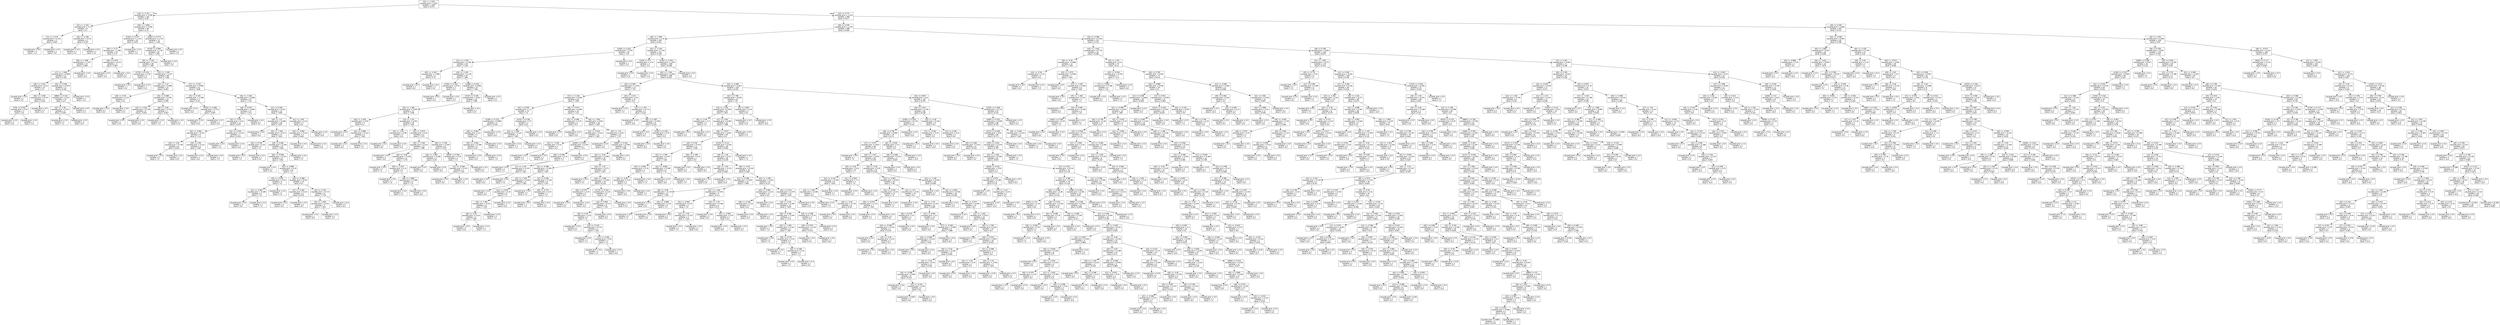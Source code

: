 digraph Tree {
node [shape=box, fontname="helvetica"] ;
edge [fontname="helvetica"] ;
0 [label="x[4] <= -1.622\nsquared_error = 1.821\nsamples = 1097\nvalue = 8.473"] ;
1 [label="x[4] <= -2.151\nsquared_error = 3.348\nsamples = 102\nvalue = 6.48"] ;
0 -> 1 [labeldistance=2.5, labelangle=45, headlabel="True"] ;
2 [label="x[1] <= -2.104\nsquared_error = 2.0\nsamples = 6\nvalue = 2.0"] ;
1 -> 2 ;
3 [label="x[7] <= -1.074\nsquared_error = 0.222\nsamples = 3\nvalue = 0.667"] ;
2 -> 3 ;
4 [label="squared_error = 0.0\nsamples = 2\nvalue = 1.0"] ;
3 -> 4 ;
5 [label="squared_error = 0.0\nsamples = 1\nvalue = 0.0"] ;
3 -> 5 ;
6 [label="x[5] <= -2.198\nsquared_error = 0.222\nsamples = 3\nvalue = 3.333"] ;
2 -> 6 ;
7 [label="squared_error = 0.0\nsamples = 1\nvalue = 4.0"] ;
6 -> 7 ;
8 [label="squared_error = 0.0\nsamples = 2\nvalue = 3.0"] ;
6 -> 8 ;
9 [label="x[9] <= -1.858\nsquared_error = 2.099\nsamples = 96\nvalue = 6.76"] ;
1 -> 9 ;
10 [label="x[704] <= 0.157\nsquared_error = 1.314\nsamples = 26\nvalue = 5.615"] ;
9 -> 10 ;
11 [label="x[8] <= -0.71\nsquared_error = 1.082\nsamples = 25\nvalue = 5.72"] ;
10 -> 11 ;
12 [label="x[8] <= -1.398\nsquared_error = 1.027\nsamples = 22\nvalue = 5.864"] ;
11 -> 12 ;
13 [label="x[7] <= -1.466\nsquared_error = 0.848\nsamples = 21\nvalue = 5.762"] ;
12 -> 13 ;
14 [label="x[8] <= -2.451\nsquared_error = 0.41\nsamples = 10\nvalue = 5.3"] ;
13 -> 14 ;
15 [label="squared_error = 0.0\nsamples = 1\nvalue = 4.0"] ;
14 -> 15 ;
16 [label="x[6] <= -1.596\nsquared_error = 0.247\nsamples = 9\nvalue = 5.444"] ;
14 -> 16 ;
17 [label="x[79] <= 0.204\nsquared_error = 0.16\nsamples = 5\nvalue = 5.8"] ;
16 -> 17 ;
18 [label="squared_error = 0.0\nsamples = 4\nvalue = 6.0"] ;
17 -> 18 ;
19 [label="squared_error = 0.0\nsamples = 1\nvalue = 5.0"] ;
17 -> 19 ;
20 [label="squared_error = 0.0\nsamples = 4\nvalue = 5.0"] ;
16 -> 20 ;
21 [label="x[5] <= -0.556\nsquared_error = 0.876\nsamples = 11\nvalue = 6.182"] ;
13 -> 21 ;
22 [label="x[860] <= 0.134\nsquared_error = 0.44\nsamples = 10\nvalue = 6.4"] ;
21 -> 22 ;
23 [label="x[2] <= -1.56\nsquared_error = 0.247\nsamples = 9\nvalue = 6.556"] ;
22 -> 23 ;
24 [label="squared_error = 0.0\nsamples = 5\nvalue = 7.0"] ;
23 -> 24 ;
25 [label="squared_error = 0.0\nsamples = 4\nvalue = 6.0"] ;
23 -> 25 ;
26 [label="squared_error = 0.0\nsamples = 1\nvalue = 5.0"] ;
22 -> 26 ;
27 [label="squared_error = 0.0\nsamples = 1\nvalue = 4.0"] ;
21 -> 27 ;
28 [label="squared_error = 0.0\nsamples = 1\nvalue = 8.0"] ;
12 -> 28 ;
29 [label="x[8] <= 0.079\nsquared_error = 0.222\nsamples = 3\nvalue = 4.667"] ;
11 -> 29 ;
30 [label="squared_error = 0.0\nsamples = 1\nvalue = 4.0"] ;
29 -> 30 ;
31 [label="squared_error = 0.0\nsamples = 2\nvalue = 5.0"] ;
29 -> 31 ;
32 [label="squared_error = 0.0\nsamples = 1\nvalue = 3.0"] ;
10 -> 32 ;
33 [label="x[362] <= 0.272\nsquared_error = 1.723\nsamples = 70\nvalue = 7.186"] ;
9 -> 33 ;
34 [label="x[116] <= 0.068\nsquared_error = 1.49\nsamples = 69\nvalue = 7.246"] ;
33 -> 34 ;
35 [label="x[5] <= -2.165\nsquared_error = 1.243\nsamples = 68\nvalue = 7.309"] ;
34 -> 35 ;
36 [label="x[776] <= 0.224\nsquared_error = 0.25\nsamples = 2\nvalue = 4.5"] ;
35 -> 36 ;
37 [label="squared_error = 0.0\nsamples = 1\nvalue = 4.0"] ;
36 -> 37 ;
38 [label="squared_error = 0.0\nsamples = 1\nvalue = 5.0"] ;
36 -> 38 ;
39 [label="x[2] <= -1.185\nsquared_error = 1.027\nsamples = 66\nvalue = 7.394"] ;
35 -> 39 ;
40 [label="x[2] <= -2.12\nsquared_error = 0.889\nsamples = 15\nvalue = 6.667"] ;
39 -> 40 ;
41 [label="x[9] <= -0.45\nsquared_error = 0.25\nsamples = 2\nvalue = 8.5"] ;
40 -> 41 ;
42 [label="squared_error = 0.0\nsamples = 1\nvalue = 8.0"] ;
41 -> 42 ;
43 [label="squared_error = 0.0\nsamples = 1\nvalue = 9.0"] ;
41 -> 43 ;
44 [label="x[0] <= -0.889\nsquared_error = 0.391\nsamples = 13\nvalue = 6.385"] ;
40 -> 44 ;
45 [label="x[3] <= -2.022\nsquared_error = 0.139\nsamples = 6\nvalue = 5.833"] ;
44 -> 45 ;
46 [label="squared_error = 0.0\nsamples = 1\nvalue = 5.0"] ;
45 -> 46 ;
47 [label="squared_error = 0.0\nsamples = 5\nvalue = 6.0"] ;
45 -> 47 ;
48 [label="x[6] <= -0.46\nsquared_error = 0.122\nsamples = 7\nvalue = 6.857"] ;
44 -> 48 ;
49 [label="squared_error = 0.0\nsamples = 6\nvalue = 7.0"] ;
48 -> 49 ;
50 [label="squared_error = 0.0\nsamples = 1\nvalue = 6.0"] ;
48 -> 50 ;
51 [label="x[7] <= -2.234\nsquared_error = 0.866\nsamples = 51\nvalue = 7.608"] ;
39 -> 51 ;
52 [label="x[3] <= -0.191\nsquared_error = 1.188\nsamples = 4\nvalue = 6.25"] ;
51 -> 52 ;
53 [label="squared_error = 0.0\nsamples = 1\nvalue = 8.0"] ;
52 -> 53 ;
54 [label="x[533] <= 0.289\nsquared_error = 0.222\nsamples = 3\nvalue = 5.667"] ;
52 -> 54 ;
55 [label="squared_error = 0.0\nsamples = 2\nvalue = 6.0"] ;
54 -> 55 ;
56 [label="squared_error = 0.0\nsamples = 1\nvalue = 5.0"] ;
54 -> 56 ;
57 [label="x[6] <= -1.304\nsquared_error = 0.668\nsamples = 47\nvalue = 7.723"] ;
51 -> 57 ;
58 [label="x[8] <= 0.079\nsquared_error = 0.883\nsamples = 14\nvalue = 7.214"] ;
57 -> 58 ;
59 [label="x[5] <= -0.26\nsquared_error = 0.41\nsamples = 12\nvalue = 6.917"] ;
58 -> 59 ;
60 [label="x[5] <= -0.962\nsquared_error = 0.321\nsamples = 9\nvalue = 7.111"] ;
59 -> 60 ;
61 [label="x[9] <= -0.45\nsquared_error = 0.139\nsamples = 6\nvalue = 6.833"] ;
60 -> 61 ;
62 [label="squared_error = 0.0\nsamples = 5\nvalue = 7.0"] ;
61 -> 62 ;
63 [label="squared_error = 0.0\nsamples = 1\nvalue = 6.0"] ;
61 -> 63 ;
64 [label="x[9] <= 0.08\nsquared_error = 0.222\nsamples = 3\nvalue = 7.667"] ;
60 -> 64 ;
65 [label="squared_error = 0.0\nsamples = 2\nvalue = 8.0"] ;
64 -> 65 ;
66 [label="squared_error = 0.0\nsamples = 1\nvalue = 7.0"] ;
64 -> 66 ;
67 [label="x[2] <= -0.033\nsquared_error = 0.222\nsamples = 3\nvalue = 6.333"] ;
59 -> 67 ;
68 [label="squared_error = 0.0\nsamples = 1\nvalue = 7.0"] ;
67 -> 68 ;
69 [label="squared_error = 0.0\nsamples = 2\nvalue = 6.0"] ;
67 -> 69 ;
70 [label="squared_error = 0.0\nsamples = 2\nvalue = 9.0"] ;
58 -> 70 ;
71 [label="x[1] <= 0.296\nsquared_error = 0.421\nsamples = 33\nvalue = 7.939"] ;
57 -> 71 ;
72 [label="x[0] <= -1.8\nsquared_error = 0.408\nsamples = 28\nvalue = 7.857"] ;
71 -> 72 ;
73 [label="squared_error = 0.0\nsamples = 1\nvalue = 9.0"] ;
72 -> 73 ;
74 [label="x[0] <= -1.392\nsquared_error = 0.373\nsamples = 27\nvalue = 7.815"] ;
72 -> 74 ;
75 [label="x[6] <= 0.109\nsquared_error = 0.24\nsamples = 5\nvalue = 7.4"] ;
74 -> 75 ;
76 [label="squared_error = 0.0\nsamples = 3\nvalue = 7.0"] ;
75 -> 76 ;
77 [label="squared_error = 0.0\nsamples = 2\nvalue = 8.0"] ;
75 -> 77 ;
78 [label="x[9] <= 0.466\nsquared_error = 0.355\nsamples = 22\nvalue = 7.909"] ;
74 -> 78 ;
79 [label="x[6] <= -0.928\nsquared_error = 0.331\nsamples = 21\nvalue = 7.952"] ;
78 -> 79 ;
80 [label="squared_error = 0.0\nsamples = 1\nvalue = 9.0"] ;
79 -> 80 ;
81 [label="x[0] <= -0.889\nsquared_error = 0.29\nsamples = 20\nvalue = 7.9"] ;
79 -> 81 ;
82 [label="x[5] <= -0.556\nsquared_error = 0.24\nsamples = 5\nvalue = 7.6"] ;
81 -> 82 ;
83 [label="x[1] <= -0.961\nsquared_error = 0.188\nsamples = 4\nvalue = 7.75"] ;
82 -> 83 ;
84 [label="squared_error = 0.0\nsamples = 3\nvalue = 8.0"] ;
83 -> 84 ;
85 [label="squared_error = 0.0\nsamples = 1\nvalue = 7.0"] ;
83 -> 85 ;
86 [label="squared_error = 0.0\nsamples = 1\nvalue = 7.0"] ;
82 -> 86 ;
87 [label="x[0] <= -0.288\nsquared_error = 0.267\nsamples = 15\nvalue = 8.0"] ;
81 -> 87 ;
88 [label="x[7] <= -0.282\nsquared_error = 0.222\nsamples = 6\nvalue = 8.333"] ;
87 -> 88 ;
89 [label="squared_error = 0.0\nsamples = 4\nvalue = 8.0"] ;
88 -> 89 ;
90 [label="squared_error = 0.0\nsamples = 2\nvalue = 9.0"] ;
88 -> 90 ;
91 [label="x[3] <= -0.191\nsquared_error = 0.173\nsamples = 9\nvalue = 7.778"] ;
87 -> 91 ;
92 [label="x[5] <= -1.465\nsquared_error = 0.222\nsamples = 3\nvalue = 7.333"] ;
91 -> 92 ;
93 [label="squared_error = 0.0\nsamples = 1\nvalue = 8.0"] ;
92 -> 93 ;
94 [label="squared_error = 0.0\nsamples = 2\nvalue = 7.0"] ;
92 -> 94 ;
95 [label="squared_error = 0.0\nsamples = 6\nvalue = 8.0"] ;
91 -> 95 ;
96 [label="squared_error = 0.0\nsamples = 1\nvalue = 7.0"] ;
78 -> 96 ;
97 [label="x[1] <= 1.091\nsquared_error = 0.24\nsamples = 5\nvalue = 8.4"] ;
71 -> 97 ;
98 [label="x[5] <= -0.962\nsquared_error = 0.222\nsamples = 3\nvalue = 8.667"] ;
97 -> 98 ;
99 [label="squared_error = 0.0\nsamples = 1\nvalue = 8.0"] ;
98 -> 99 ;
100 [label="squared_error = 0.0\nsamples = 2\nvalue = 9.0"] ;
98 -> 100 ;
101 [label="squared_error = 0.0\nsamples = 2\nvalue = 8.0"] ;
97 -> 101 ;
102 [label="squared_error = 0.0\nsamples = 1\nvalue = 3.0"] ;
34 -> 102 ;
103 [label="squared_error = 0.0\nsamples = 1\nvalue = 3.0"] ;
33 -> 103 ;
104 [label="x[3] <= 0.715\nsquared_error = 1.216\nsamples = 995\nvalue = 8.677"] ;
0 -> 104 [labeldistance=2.5, labelangle=-45, headlabel="False"] ;
105 [label="x[6] <= 0.109\nsquared_error = 1.139\nsamples = 688\nvalue = 8.366"] ;
104 -> 105 ;
106 [label="x[8] <= -1.398\nsquared_error = 1.33\nsamples = 351\nvalue = 8.031"] ;
105 -> 106 ;
107 [label="x[240] <= 0.162\nsquared_error = 1.597\nsamples = 40\nvalue = 7.05"] ;
106 -> 107 ;
108 [label="x[7] <= -2.128\nsquared_error = 1.394\nsamples = 39\nvalue = 7.128"] ;
107 -> 108 ;
109 [label="x[9] <= -2.163\nsquared_error = 1.688\nsamples = 4\nvalue = 5.75"] ;
108 -> 109 ;
110 [label="squared_error = 0.0\nsamples = 1\nvalue = 8.0"] ;
109 -> 110 ;
111 [label="squared_error = 0.0\nsamples = 3\nvalue = 5.0"] ;
109 -> 111 ;
112 [label="x[5] <= -2.165\nsquared_error = 1.118\nsamples = 35\nvalue = 7.286"] ;
108 -> 112 ;
113 [label="x[783] <= 0.354\nsquared_error = 0.25\nsamples = 2\nvalue = 5.5"] ;
112 -> 113 ;
114 [label="squared_error = 0.0\nsamples = 1\nvalue = 6.0"] ;
113 -> 114 ;
115 [label="squared_error = 0.0\nsamples = 1\nvalue = 5.0"] ;
113 -> 115 ;
116 [label="x[368] <= 0.263\nsquared_error = 0.966\nsamples = 33\nvalue = 7.394"] ;
112 -> 116 ;
117 [label="x[176] <= 0.109\nsquared_error = 0.812\nsamples = 32\nvalue = 7.469"] ;
116 -> 117 ;
118 [label="x[5] <= -1.465\nsquared_error = 0.635\nsamples = 31\nvalue = 7.548"] ;
117 -> 118 ;
119 [label="x[6] <= -1.304\nsquared_error = 0.56\nsamples = 5\nvalue = 8.2"] ;
118 -> 119 ;
120 [label="squared_error = 0.0\nsamples = 2\nvalue = 9.0"] ;
119 -> 120 ;
121 [label="x[0] <= -0.889\nsquared_error = 0.222\nsamples = 3\nvalue = 7.667"] ;
119 -> 121 ;
122 [label="squared_error = 0.0\nsamples = 2\nvalue = 8.0"] ;
121 -> 122 ;
123 [label="squared_error = 0.0\nsamples = 1\nvalue = 7.0"] ;
121 -> 123 ;
124 [label="x[2] <= -1.56\nsquared_error = 0.552\nsamples = 26\nvalue = 7.423"] ;
118 -> 124 ;
125 [label="x[4] <= -1.03\nsquared_error = 0.96\nsamples = 5\nvalue = 6.8"] ;
124 -> 125 ;
126 [label="squared_error = 0.0\nsamples = 2\nvalue = 8.0"] ;
125 -> 126 ;
127 [label="squared_error = 0.0\nsamples = 3\nvalue = 6.0"] ;
125 -> 127 ;
128 [label="x[2] <= -0.033\nsquared_error = 0.34\nsamples = 21\nvalue = 7.571"] ;
124 -> 128 ;
129 [label="x[0] <= -1.392\nsquared_error = 0.237\nsamples = 13\nvalue = 7.385"] ;
128 -> 129 ;
130 [label="squared_error = 0.0\nsamples = 2\nvalue = 8.0"] ;
129 -> 130 ;
131 [label="x[6] <= -0.46\nsquared_error = 0.198\nsamples = 11\nvalue = 7.273"] ;
129 -> 131 ;
132 [label="squared_error = 0.0\nsamples = 5\nvalue = 7.0"] ;
131 -> 132 ;
133 [label="x[9] <= -1.927\nsquared_error = 0.25\nsamples = 6\nvalue = 7.5"] ;
131 -> 133 ;
134 [label="squared_error = 0.0\nsamples = 2\nvalue = 7.0"] ;
133 -> 134 ;
135 [label="x[8] <= -1.889\nsquared_error = 0.188\nsamples = 4\nvalue = 7.75"] ;
133 -> 135 ;
136 [label="squared_error = 0.0\nsamples = 1\nvalue = 7.0"] ;
135 -> 136 ;
137 [label="squared_error = 0.0\nsamples = 3\nvalue = 8.0"] ;
135 -> 137 ;
138 [label="x[8] <= -1.758\nsquared_error = 0.359\nsamples = 8\nvalue = 7.875"] ;
128 -> 138 ;
139 [label="x[6] <= -1.962\nsquared_error = 0.188\nsamples = 4\nvalue = 8.25"] ;
138 -> 139 ;
140 [label="squared_error = 0.0\nsamples = 1\nvalue = 9.0"] ;
139 -> 140 ;
141 [label="squared_error = 0.0\nsamples = 3\nvalue = 8.0"] ;
139 -> 141 ;
142 [label="x[635] <= 0.304\nsquared_error = 0.25\nsamples = 4\nvalue = 7.5"] ;
138 -> 142 ;
143 [label="x[1] <= -0.648\nsquared_error = 0.222\nsamples = 3\nvalue = 7.333"] ;
142 -> 143 ;
144 [label="squared_error = 0.0\nsamples = 1\nvalue = 8.0"] ;
143 -> 144 ;
145 [label="squared_error = 0.0\nsamples = 2\nvalue = 7.0"] ;
143 -> 145 ;
146 [label="squared_error = 0.0\nsamples = 1\nvalue = 8.0"] ;
142 -> 146 ;
147 [label="squared_error = 0.0\nsamples = 1\nvalue = 5.0"] ;
117 -> 147 ;
148 [label="squared_error = 0.0\nsamples = 1\nvalue = 5.0"] ;
116 -> 148 ;
149 [label="squared_error = 0.0\nsamples = 1\nvalue = 4.0"] ;
107 -> 149 ;
150 [label="x[2] <= -2.146\nsquared_error = 1.155\nsamples = 311\nvalue = 8.158"] ;
106 -> 150 ;
151 [label="x[153] <= 0.5\nsquared_error = 2.25\nsamples = 2\nvalue = 3.5"] ;
150 -> 151 ;
152 [label="squared_error = 0.0\nsamples = 1\nvalue = 5.0"] ;
151 -> 152 ;
153 [label="squared_error = 0.0\nsamples = 1\nvalue = 2.0"] ;
151 -> 153 ;
154 [label="x[132] <= 0.201\nsquared_error = 1.007\nsamples = 309\nvalue = 8.188"] ;
150 -> 154 ;
155 [label="x[6] <= -1.304\nsquared_error = 0.922\nsamples = 308\nvalue = 8.205"] ;
154 -> 155 ;
156 [label="x[5] <= 0.687\nsquared_error = 1.054\nsamples = 74\nvalue = 7.797"] ;
155 -> 156 ;
157 [label="x[7] <= -2.128\nsquared_error = 0.863\nsamples = 64\nvalue = 7.609"] ;
156 -> 157 ;
158 [label="x[4] <= 0.058\nsquared_error = 1.4\nsamples = 10\nvalue = 7.0"] ;
157 -> 158 ;
159 [label="x[108] <= 0.223\nsquared_error = 0.889\nsamples = 6\nvalue = 6.333"] ;
158 -> 159 ;
160 [label="x[8] <= -0.481\nsquared_error = 0.4\nsamples = 5\nvalue = 6.0"] ;
159 -> 160 ;
161 [label="x[0] <= -0.564\nsquared_error = 0.188\nsamples = 4\nvalue = 6.25"] ;
160 -> 161 ;
162 [label="squared_error = 0.0\nsamples = 3\nvalue = 6.0"] ;
161 -> 162 ;
163 [label="squared_error = 0.0\nsamples = 1\nvalue = 7.0"] ;
161 -> 163 ;
164 [label="squared_error = 0.0\nsamples = 1\nvalue = 5.0"] ;
160 -> 164 ;
165 [label="squared_error = 0.0\nsamples = 1\nvalue = 8.0"] ;
159 -> 165 ;
166 [label="x[233] <= 0.165\nsquared_error = 0.5\nsamples = 4\nvalue = 8.0"] ;
158 -> 166 ;
167 [label="x[0] <= -1.298\nsquared_error = 0.222\nsamples = 3\nvalue = 7.667"] ;
166 -> 167 ;
168 [label="squared_error = 0.0\nsamples = 1\nvalue = 7.0"] ;
167 -> 168 ;
169 [label="squared_error = 0.0\nsamples = 2\nvalue = 8.0"] ;
167 -> 169 ;
170 [label="squared_error = 0.0\nsamples = 1\nvalue = 9.0"] ;
166 -> 170 ;
171 [label="x[8] <= -0.973\nsquared_error = 0.682\nsamples = 54\nvalue = 7.722"] ;
157 -> 171 ;
172 [label="x[0] <= -0.288\nsquared_error = 0.25\nsamples = 6\nvalue = 8.5"] ;
171 -> 172 ;
173 [label="squared_error = 0.0\nsamples = 3\nvalue = 8.0"] ;
172 -> 173 ;
174 [label="squared_error = 0.0\nsamples = 3\nvalue = 9.0"] ;
172 -> 174 ;
175 [label="x[6] <= -1.962\nsquared_error = 0.651\nsamples = 48\nvalue = 7.625"] ;
171 -> 175 ;
176 [label="x[2] <= -0.033\nsquared_error = 0.512\nsamples = 11\nvalue = 7.182"] ;
175 -> 176 ;
177 [label="x[5] <= -1.169\nsquared_error = 0.25\nsamples = 4\nvalue = 6.5"] ;
176 -> 177 ;
178 [label="squared_error = 0.0\nsamples = 2\nvalue = 7.0"] ;
177 -> 178 ;
179 [label="squared_error = 0.0\nsamples = 2\nvalue = 6.0"] ;
177 -> 179 ;
180 [label="x[406] <= 0.093\nsquared_error = 0.245\nsamples = 7\nvalue = 7.571"] ;
176 -> 180 ;
181 [label="x[9] <= 0.466\nsquared_error = 0.24\nsamples = 5\nvalue = 7.4"] ;
180 -> 181 ;
182 [label="squared_error = 0.0\nsamples = 2\nvalue = 7.0"] ;
181 -> 182 ;
183 [label="x[7] <= 1.107\nsquared_error = 0.222\nsamples = 3\nvalue = 7.667"] ;
181 -> 183 ;
184 [label="squared_error = 0.0\nsamples = 2\nvalue = 8.0"] ;
183 -> 184 ;
185 [label="squared_error = 0.0\nsamples = 1\nvalue = 7.0"] ;
183 -> 185 ;
186 [label="squared_error = 0.0\nsamples = 2\nvalue = 8.0"] ;
180 -> 186 ;
187 [label="x[0] <= -1.8\nsquared_error = 0.617\nsamples = 37\nvalue = 7.757"] ;
175 -> 187 ;
188 [label="squared_error = 0.0\nsamples = 2\nvalue = 9.0"] ;
187 -> 188 ;
189 [label="x[685] <= 0.254\nsquared_error = 0.558\nsamples = 35\nvalue = 7.686"] ;
187 -> 189 ;
190 [label="x[5] <= -0.26\nsquared_error = 0.489\nsamples = 34\nvalue = 7.735"] ;
189 -> 190 ;
191 [label="x[1] <= -0.386\nsquared_error = 0.382\nsamples = 15\nvalue = 7.467"] ;
190 -> 191 ;
192 [label="x[3] <= -1.553\nsquared_error = 0.444\nsamples = 9\nvalue = 7.667"] ;
191 -> 192 ;
193 [label="squared_error = 0.0\nsamples = 1\nvalue = 9.0"] ;
192 -> 193 ;
194 [label="x[2] <= -0.033\nsquared_error = 0.25\nsamples = 8\nvalue = 7.5"] ;
192 -> 194 ;
195 [label="x[0] <= -1.392\nsquared_error = 0.222\nsamples = 6\nvalue = 7.333"] ;
194 -> 195 ;
196 [label="x[9] <= -0.45\nsquared_error = 0.222\nsamples = 3\nvalue = 7.667"] ;
195 -> 196 ;
197 [label="squared_error = 0.0\nsamples = 2\nvalue = 8.0"] ;
196 -> 197 ;
198 [label="squared_error = 0.0\nsamples = 1\nvalue = 7.0"] ;
196 -> 198 ;
199 [label="squared_error = 0.0\nsamples = 3\nvalue = 7.0"] ;
195 -> 199 ;
200 [label="squared_error = 0.0\nsamples = 2\nvalue = 8.0"] ;
194 -> 200 ;
201 [label="x[1] <= 0.296\nsquared_error = 0.139\nsamples = 6\nvalue = 7.167"] ;
191 -> 201 ;
202 [label="squared_error = 0.0\nsamples = 4\nvalue = 7.0"] ;
201 -> 202 ;
203 [label="x[9] <= -0.721\nsquared_error = 0.25\nsamples = 2\nvalue = 7.5"] ;
201 -> 203 ;
204 [label="squared_error = 0.0\nsamples = 1\nvalue = 7.0"] ;
203 -> 204 ;
205 [label="squared_error = 0.0\nsamples = 1\nvalue = 8.0"] ;
203 -> 205 ;
206 [label="x[4] <= -1.03\nsquared_error = 0.471\nsamples = 19\nvalue = 7.947"] ;
190 -> 206 ;
207 [label="squared_error = 0.0\nsamples = 3\nvalue = 7.0"] ;
206 -> 207 ;
208 [label="x[6] <= -1.596\nsquared_error = 0.359\nsamples = 16\nvalue = 8.125"] ;
206 -> 208 ;
209 [label="x[8] <= 0.079\nsquared_error = 0.25\nsamples = 6\nvalue = 8.5"] ;
208 -> 209 ;
210 [label="squared_error = 0.0\nsamples = 3\nvalue = 8.0"] ;
209 -> 210 ;
211 [label="squared_error = 0.0\nsamples = 3\nvalue = 9.0"] ;
209 -> 211 ;
212 [label="x[172] <= 0.224\nsquared_error = 0.29\nsamples = 10\nvalue = 7.9"] ;
208 -> 212 ;
213 [label="x[4] <= 0.058\nsquared_error = 0.173\nsamples = 9\nvalue = 7.778"] ;
212 -> 213 ;
214 [label="x[9] <= -0.45\nsquared_error = 0.25\nsamples = 4\nvalue = 7.5"] ;
213 -> 214 ;
215 [label="squared_error = 0.0\nsamples = 1\nvalue = 8.0"] ;
214 -> 215 ;
216 [label="x[2] <= -0.319\nsquared_error = 0.222\nsamples = 3\nvalue = 7.333"] ;
214 -> 216 ;
217 [label="squared_error = 0.0\nsamples = 1\nvalue = 7.0"] ;
216 -> 217 ;
218 [label="x[7] <= -0.282\nsquared_error = 0.25\nsamples = 2\nvalue = 7.5"] ;
216 -> 218 ;
219 [label="squared_error = 0.0\nsamples = 1\nvalue = 7.0"] ;
218 -> 219 ;
220 [label="squared_error = 0.0\nsamples = 1\nvalue = 8.0"] ;
218 -> 220 ;
221 [label="squared_error = 0.0\nsamples = 5\nvalue = 8.0"] ;
213 -> 221 ;
222 [label="squared_error = 0.0\nsamples = 1\nvalue = 9.0"] ;
212 -> 222 ;
223 [label="squared_error = 0.0\nsamples = 1\nvalue = 6.0"] ;
189 -> 223 ;
224 [label="x[6] <= -2.011\nsquared_error = 0.6\nsamples = 10\nvalue = 9.0"] ;
156 -> 224 ;
225 [label="squared_error = 0.0\nsamples = 1\nvalue = 7.0"] ;
224 -> 225 ;
226 [label="x[3] <= -1.103\nsquared_error = 0.173\nsamples = 9\nvalue = 9.222"] ;
224 -> 226 ;
227 [label="squared_error = 0.0\nsamples = 1\nvalue = 10.0"] ;
226 -> 227 ;
228 [label="x[8] <= 0.708\nsquared_error = 0.109\nsamples = 8\nvalue = 9.125"] ;
226 -> 228 ;
229 [label="squared_error = 0.0\nsamples = 6\nvalue = 9.0"] ;
228 -> 229 ;
230 [label="x[235] <= 0.354\nsquared_error = 0.25\nsamples = 2\nvalue = 9.5"] ;
228 -> 230 ;
231 [label="squared_error = 0.0\nsamples = 1\nvalue = 10.0"] ;
230 -> 231 ;
232 [label="squared_error = 0.0\nsamples = 1\nvalue = 9.0"] ;
230 -> 232 ;
233 [label="x[3] <= -0.885\nsquared_error = 0.812\nsamples = 234\nvalue = 8.333"] ;
155 -> 233 ;
234 [label="x[2] <= 0.786\nsquared_error = 0.656\nsamples = 67\nvalue = 7.97"] ;
233 -> 234 ;
235 [label="x[3] <= -2.181\nsquared_error = 0.594\nsamples = 65\nvalue = 7.923"] ;
234 -> 235 ;
236 [label="x[6] <= -0.46\nsquared_error = 2.0\nsamples = 3\nvalue = 7.0"] ;
235 -> 236 ;
237 [label="squared_error = 0.0\nsamples = 1\nvalue = 5.0"] ;
236 -> 237 ;
238 [label="squared_error = 0.0\nsamples = 2\nvalue = 8.0"] ;
236 -> 238 ;
239 [label="x[1] <= 1.091\nsquared_error = 0.483\nsamples = 62\nvalue = 7.968"] ;
235 -> 239 ;
240 [label="x[8] <= -0.973\nsquared_error = 0.467\nsamples = 60\nvalue = 8.0"] ;
239 -> 240 ;
241 [label="x[0] <= 0.09\nsquared_error = 0.413\nsamples = 11\nvalue = 7.636"] ;
240 -> 241 ;
242 [label="x[2] <= -1.185\nsquared_error = 0.247\nsamples = 9\nvalue = 7.444"] ;
241 -> 242 ;
243 [label="x[5] <= -0.962\nsquared_error = 0.16\nsamples = 5\nvalue = 7.2"] ;
242 -> 243 ;
244 [label="x[6] <= -0.46\nsquared_error = 0.25\nsamples = 2\nvalue = 7.5"] ;
243 -> 244 ;
245 [label="squared_error = 0.0\nsamples = 1\nvalue = 8.0"] ;
244 -> 245 ;
246 [label="squared_error = 0.0\nsamples = 1\nvalue = 7.0"] ;
244 -> 246 ;
247 [label="squared_error = 0.0\nsamples = 3\nvalue = 7.0"] ;
243 -> 247 ;
248 [label="x[2] <= -0.683\nsquared_error = 0.188\nsamples = 4\nvalue = 7.75"] ;
242 -> 248 ;
249 [label="squared_error = 0.0\nsamples = 3\nvalue = 8.0"] ;
248 -> 249 ;
250 [label="squared_error = 0.0\nsamples = 1\nvalue = 7.0"] ;
248 -> 250 ;
251 [label="x[9] <= -1.289\nsquared_error = 0.25\nsamples = 2\nvalue = 8.5"] ;
241 -> 251 ;
252 [label="squared_error = 0.0\nsamples = 1\nvalue = 9.0"] ;
251 -> 252 ;
253 [label="squared_error = 0.0\nsamples = 1\nvalue = 8.0"] ;
251 -> 253 ;
254 [label="x[153] <= 0.211\nsquared_error = 0.442\nsamples = 49\nvalue = 8.082"] ;
240 -> 254 ;
255 [label="x[9] <= -1.56\nsquared_error = 0.427\nsamples = 48\nvalue = 8.104"] ;
254 -> 255 ;
256 [label="x[4] <= -1.03\nsquared_error = 0.222\nsamples = 3\nvalue = 8.667"] ;
255 -> 256 ;
257 [label="squared_error = 0.0\nsamples = 2\nvalue = 9.0"] ;
256 -> 257 ;
258 [label="squared_error = 0.0\nsamples = 1\nvalue = 8.0"] ;
256 -> 258 ;
259 [label="x[9] <= -0.45\nsquared_error = 0.418\nsamples = 45\nvalue = 8.067"] ;
255 -> 259 ;
260 [label="x[1] <= -0.386\nsquared_error = 0.355\nsamples = 22\nvalue = 7.909"] ;
259 -> 260 ;
261 [label="x[6] <= -0.46\nsquared_error = 0.178\nsamples = 13\nvalue = 7.769"] ;
260 -> 261 ;
262 [label="squared_error = 0.0\nsamples = 7\nvalue = 8.0"] ;
261 -> 262 ;
263 [label="x[0] <= -0.889\nsquared_error = 0.25\nsamples = 6\nvalue = 7.5"] ;
261 -> 263 ;
264 [label="squared_error = 0.0\nsamples = 3\nvalue = 7.0"] ;
263 -> 264 ;
265 [label="squared_error = 0.0\nsamples = 3\nvalue = 8.0"] ;
263 -> 265 ;
266 [label="x[2] <= -1.185\nsquared_error = 0.543\nsamples = 9\nvalue = 8.111"] ;
260 -> 266 ;
267 [label="x[5] <= -0.962\nsquared_error = 0.24\nsamples = 5\nvalue = 7.6"] ;
266 -> 267 ;
268 [label="squared_error = 0.0\nsamples = 2\nvalue = 8.0"] ;
267 -> 268 ;
269 [label="x[2] <= -1.56\nsquared_error = 0.222\nsamples = 3\nvalue = 7.333"] ;
267 -> 269 ;
270 [label="squared_error = 0.0\nsamples = 2\nvalue = 7.0"] ;
269 -> 270 ;
271 [label="squared_error = 0.0\nsamples = 1\nvalue = 8.0"] ;
269 -> 271 ;
272 [label="x[4] <= -1.03\nsquared_error = 0.188\nsamples = 4\nvalue = 8.75"] ;
266 -> 272 ;
273 [label="squared_error = 0.0\nsamples = 2\nvalue = 9.0"] ;
272 -> 273 ;
274 [label="x[5] <= -0.962\nsquared_error = 0.25\nsamples = 2\nvalue = 8.5"] ;
272 -> 274 ;
275 [label="squared_error = 0.0\nsamples = 1\nvalue = 8.0"] ;
274 -> 275 ;
276 [label="squared_error = 0.0\nsamples = 1\nvalue = 9.0"] ;
274 -> 276 ;
277 [label="x[2] <= -1.185\nsquared_error = 0.431\nsamples = 23\nvalue = 8.217"] ;
259 -> 277 ;
278 [label="x[5] <= -0.962\nsquared_error = 0.24\nsamples = 10\nvalue = 8.6"] ;
277 -> 278 ;
279 [label="x[8] <= -0.184\nsquared_error = 0.16\nsamples = 5\nvalue = 8.2"] ;
278 -> 279 ;
280 [label="squared_error = 0.0\nsamples = 1\nvalue = 9.0"] ;
279 -> 280 ;
281 [label="squared_error = 0.0\nsamples = 4\nvalue = 8.0"] ;
279 -> 281 ;
282 [label="squared_error = 0.0\nsamples = 5\nvalue = 9.0"] ;
278 -> 282 ;
283 [label="x[0] <= 0.415\nsquared_error = 0.379\nsamples = 13\nvalue = 7.923"] ;
277 -> 283 ;
284 [label="x[6] <= -0.46\nsquared_error = 0.306\nsamples = 12\nvalue = 7.833"] ;
283 -> 284 ;
285 [label="x[8] <= -0.481\nsquared_error = 0.245\nsamples = 7\nvalue = 7.571"] ;
284 -> 285 ;
286 [label="squared_error = 0.0\nsamples = 1\nvalue = 7.0"] ;
285 -> 286 ;
287 [label="x[5] <= -1.465\nsquared_error = 0.222\nsamples = 6\nvalue = 7.667"] ;
285 -> 287 ;
288 [label="squared_error = 0.0\nsamples = 1\nvalue = 7.0"] ;
287 -> 288 ;
289 [label="x[8] <= 0.079\nsquared_error = 0.16\nsamples = 5\nvalue = 7.8"] ;
287 -> 289 ;
290 [label="squared_error = 0.0\nsamples = 3\nvalue = 8.0"] ;
289 -> 290 ;
291 [label="x[0] <= -0.288\nsquared_error = 0.25\nsamples = 2\nvalue = 7.5"] ;
289 -> 291 ;
292 [label="squared_error = 0.0\nsamples = 1\nvalue = 7.0"] ;
291 -> 292 ;
293 [label="squared_error = 0.0\nsamples = 1\nvalue = 8.0"] ;
291 -> 293 ;
294 [label="x[0] <= -0.288\nsquared_error = 0.16\nsamples = 5\nvalue = 8.2"] ;
284 -> 294 ;
295 [label="x[8] <= 0.079\nsquared_error = 0.222\nsamples = 3\nvalue = 8.333"] ;
294 -> 295 ;
296 [label="squared_error = 0.0\nsamples = 1\nvalue = 9.0"] ;
295 -> 296 ;
297 [label="squared_error = 0.0\nsamples = 2\nvalue = 8.0"] ;
295 -> 297 ;
298 [label="squared_error = 0.0\nsamples = 2\nvalue = 8.0"] ;
294 -> 298 ;
299 [label="squared_error = 0.0\nsamples = 1\nvalue = 9.0"] ;
283 -> 299 ;
300 [label="squared_error = 0.0\nsamples = 1\nvalue = 7.0"] ;
254 -> 300 ;
301 [label="squared_error = 0.0\nsamples = 2\nvalue = 7.0"] ;
239 -> 301 ;
302 [label="x[5] <= 0.687\nsquared_error = 0.25\nsamples = 2\nvalue = 9.5"] ;
234 -> 302 ;
303 [label="squared_error = 0.0\nsamples = 1\nvalue = 9.0"] ;
302 -> 303 ;
304 [label="squared_error = 0.0\nsamples = 1\nvalue = 10.0"] ;
302 -> 304 ;
305 [label="x[4] <= 0.058\nsquared_error = 0.8\nsamples = 167\nvalue = 8.479"] ;
233 -> 305 ;
306 [label="x[0] <= 0.415\nsquared_error = 0.781\nsamples = 80\nvalue = 8.238"] ;
305 -> 306 ;
307 [label="x[796] <= 0.204\nsquared_error = 0.741\nsamples = 71\nvalue = 8.141"] ;
306 -> 307 ;
308 [label="x[8] <= 0.708\nsquared_error = 0.685\nsamples = 70\nvalue = 8.171"] ;
307 -> 308 ;
309 [label="x[7] <= -2.071\nsquared_error = 0.652\nsamples = 66\nvalue = 8.121"] ;
308 -> 309 ;
310 [label="squared_error = 0.0\nsamples = 2\nvalue = 7.0"] ;
309 -> 310 ;
311 [label="x[9] <= -1.107\nsquared_error = 0.632\nsamples = 64\nvalue = 8.156"] ;
309 -> 311 ;
312 [label="x[5] <= -0.26\nsquared_error = 0.61\nsamples = 10\nvalue = 7.7"] ;
311 -> 312 ;
313 [label="x[3] <= -0.191\nsquared_error = 0.359\nsamples = 8\nvalue = 7.875"] ;
312 -> 313 ;
314 [label="x[0] <= -1.392\nsquared_error = 0.286\nsamples = 7\nvalue = 8.0"] ;
313 -> 314 ;
315 [label="squared_error = 0.0\nsamples = 1\nvalue = 7.0"] ;
314 -> 315 ;
316 [label="x[6] <= -0.46\nsquared_error = 0.139\nsamples = 6\nvalue = 8.167"] ;
314 -> 316 ;
317 [label="squared_error = 0.0\nsamples = 1\nvalue = 9.0"] ;
316 -> 317 ;
318 [label="squared_error = 0.0\nsamples = 5\nvalue = 8.0"] ;
316 -> 318 ;
319 [label="squared_error = 0.0\nsamples = 1\nvalue = 7.0"] ;
313 -> 319 ;
320 [label="x[1] <= -0.648\nsquared_error = 1.0\nsamples = 2\nvalue = 7.0"] ;
312 -> 320 ;
321 [label="squared_error = 0.0\nsamples = 1\nvalue = 8.0"] ;
320 -> 321 ;
322 [label="squared_error = 0.0\nsamples = 1\nvalue = 6.0"] ;
320 -> 322 ;
323 [label="x[6] <= -0.46\nsquared_error = 0.59\nsamples = 54\nvalue = 8.241"] ;
311 -> 323 ;
324 [label="x[5] <= -0.962\nsquared_error = 0.518\nsamples = 25\nvalue = 7.96"] ;
323 -> 324 ;
325 [label="x[2] <= -0.033\nsquared_error = 0.24\nsamples = 10\nvalue = 7.6"] ;
324 -> 325 ;
326 [label="x[8] <= -0.973\nsquared_error = 0.122\nsamples = 7\nvalue = 7.857"] ;
325 -> 326 ;
327 [label="squared_error = 0.0\nsamples = 1\nvalue = 7.0"] ;
326 -> 327 ;
328 [label="squared_error = 0.0\nsamples = 6\nvalue = 8.0"] ;
326 -> 328 ;
329 [label="squared_error = 0.0\nsamples = 3\nvalue = 7.0"] ;
325 -> 329 ;
330 [label="x[2] <= -0.9\nsquared_error = 0.56\nsamples = 15\nvalue = 8.2"] ;
324 -> 330 ;
331 [label="squared_error = 0.0\nsamples = 1\nvalue = 7.0"] ;
330 -> 331 ;
332 [label="x[4] <= -1.03\nsquared_error = 0.49\nsamples = 14\nvalue = 8.286"] ;
330 -> 332 ;
333 [label="x[8] <= 0.079\nsquared_error = 0.5\nsamples = 4\nvalue = 9.0"] ;
332 -> 333 ;
334 [label="x[0] <= -0.288\nsquared_error = 0.222\nsamples = 3\nvalue = 9.333"] ;
333 -> 334 ;
335 [label="squared_error = 0.0\nsamples = 1\nvalue = 9.0"] ;
334 -> 335 ;
336 [label="x[5] <= -0.26\nsquared_error = 0.25\nsamples = 2\nvalue = 9.5"] ;
334 -> 336 ;
337 [label="squared_error = 0.0\nsamples = 1\nvalue = 10.0"] ;
336 -> 337 ;
338 [label="squared_error = 0.0\nsamples = 1\nvalue = 9.0"] ;
336 -> 338 ;
339 [label="squared_error = 0.0\nsamples = 1\nvalue = 8.0"] ;
333 -> 339 ;
340 [label="x[1] <= -0.961\nsquared_error = 0.2\nsamples = 10\nvalue = 8.0"] ;
332 -> 340 ;
341 [label="squared_error = 0.0\nsamples = 1\nvalue = 9.0"] ;
340 -> 341 ;
342 [label="x[7] <= -0.282\nsquared_error = 0.099\nsamples = 9\nvalue = 7.889"] ;
340 -> 342 ;
343 [label="x[0] <= -0.288\nsquared_error = 0.222\nsamples = 3\nvalue = 7.667"] ;
342 -> 343 ;
344 [label="squared_error = 0.0\nsamples = 1\nvalue = 7.0"] ;
343 -> 344 ;
345 [label="squared_error = 0.0\nsamples = 2\nvalue = 8.0"] ;
343 -> 345 ;
346 [label="squared_error = 0.0\nsamples = 6\nvalue = 8.0"] ;
342 -> 346 ;
347 [label="x[2] <= -1.185\nsquared_error = 0.526\nsamples = 29\nvalue = 8.483"] ;
323 -> 347 ;
348 [label="squared_error = 0.0\nsamples = 3\nvalue = 8.0"] ;
347 -> 348 ;
349 [label="x[2] <= -0.683\nsquared_error = 0.556\nsamples = 26\nvalue = 8.538"] ;
347 -> 349 ;
350 [label="squared_error = 0.0\nsamples = 2\nvalue = 9.0"] ;
349 -> 350 ;
351 [label="x[8] <= -0.973\nsquared_error = 0.583\nsamples = 24\nvalue = 8.5"] ;
349 -> 351 ;
352 [label="squared_error = 0.0\nsamples = 2\nvalue = 9.0"] ;
351 -> 352 ;
353 [label="x[1] <= -1.435\nsquared_error = 0.612\nsamples = 22\nvalue = 8.455"] ;
351 -> 353 ;
354 [label="squared_error = 0.0\nsamples = 2\nvalue = 9.0"] ;
353 -> 354 ;
355 [label="x[0] <= -1.392\nsquared_error = 0.64\nsamples = 20\nvalue = 8.4"] ;
353 -> 355 ;
356 [label="squared_error = 0.0\nsamples = 2\nvalue = 9.0"] ;
355 -> 356 ;
357 [label="x[8] <= 0.079\nsquared_error = 0.667\nsamples = 18\nvalue = 8.333"] ;
355 -> 357 ;
358 [label="x[5] <= -0.26\nsquared_error = 0.402\nsamples = 13\nvalue = 8.462"] ;
357 -> 358 ;
359 [label="x[4] <= -1.03\nsquared_error = 0.43\nsamples = 11\nvalue = 8.545"] ;
358 -> 359 ;
360 [label="x[0] <= -0.288\nsquared_error = 0.484\nsamples = 8\nvalue = 8.375"] ;
359 -> 360 ;
361 [label="squared_error = 0.0\nsamples = 3\nvalue = 8.0"] ;
360 -> 361 ;
362 [label="x[3] <= -0.191\nsquared_error = 0.64\nsamples = 5\nvalue = 8.6"] ;
360 -> 362 ;
363 [label="squared_error = 0.667\nsamples = 3\nvalue = 9.0"] ;
362 -> 363 ;
364 [label="squared_error = 0.0\nsamples = 2\nvalue = 8.0"] ;
362 -> 364 ;
365 [label="squared_error = 0.0\nsamples = 3\nvalue = 9.0"] ;
359 -> 365 ;
366 [label="squared_error = 0.0\nsamples = 2\nvalue = 8.0"] ;
358 -> 366 ;
367 [label="x[1] <= -0.386\nsquared_error = 1.2\nsamples = 5\nvalue = 8.0"] ;
357 -> 367 ;
368 [label="x[4] <= -1.03\nsquared_error = 0.25\nsamples = 2\nvalue = 8.5"] ;
367 -> 368 ;
369 [label="squared_error = 0.0\nsamples = 1\nvalue = 8.0"] ;
368 -> 369 ;
370 [label="squared_error = 0.0\nsamples = 1\nvalue = 9.0"] ;
368 -> 370 ;
371 [label="x[4] <= -1.03\nsquared_error = 1.556\nsamples = 3\nvalue = 7.667"] ;
367 -> 371 ;
372 [label="squared_error = 0.25\nsamples = 2\nvalue = 8.5"] ;
371 -> 372 ;
373 [label="squared_error = 0.0\nsamples = 1\nvalue = 6.0"] ;
371 -> 373 ;
374 [label="x[6] <= -0.928\nsquared_error = 0.5\nsamples = 4\nvalue = 9.0"] ;
308 -> 374 ;
375 [label="x[9] <= 0.466\nsquared_error = 0.222\nsamples = 3\nvalue = 8.667"] ;
374 -> 375 ;
376 [label="squared_error = 0.0\nsamples = 1\nvalue = 8.0"] ;
375 -> 376 ;
377 [label="squared_error = 0.0\nsamples = 2\nvalue = 9.0"] ;
375 -> 377 ;
378 [label="squared_error = 0.0\nsamples = 1\nvalue = 10.0"] ;
374 -> 378 ;
379 [label="squared_error = 0.0\nsamples = 1\nvalue = 6.0"] ;
307 -> 379 ;
380 [label="x[5] <= -0.26\nsquared_error = 0.444\nsamples = 9\nvalue = 9.0"] ;
306 -> 380 ;
381 [label="x[7] <= -0.282\nsquared_error = 0.25\nsamples = 4\nvalue = 9.5"] ;
380 -> 381 ;
382 [label="squared_error = 0.0\nsamples = 2\nvalue = 9.0"] ;
381 -> 382 ;
383 [label="squared_error = 0.0\nsamples = 2\nvalue = 10.0"] ;
381 -> 383 ;
384 [label="x[1] <= 0.296\nsquared_error = 0.24\nsamples = 5\nvalue = 8.6"] ;
380 -> 384 ;
385 [label="squared_error = 0.0\nsamples = 2\nvalue = 9.0"] ;
384 -> 385 ;
386 [label="x[9] <= 0.466\nsquared_error = 0.222\nsamples = 3\nvalue = 8.333"] ;
384 -> 386 ;
387 [label="squared_error = 0.0\nsamples = 2\nvalue = 8.0"] ;
386 -> 387 ;
388 [label="squared_error = 0.0\nsamples = 1\nvalue = 9.0"] ;
386 -> 388 ;
389 [label="x[225] <= 0.189\nsquared_error = 0.715\nsamples = 87\nvalue = 8.701"] ;
305 -> 389 ;
390 [label="x[406] <= 0.163\nsquared_error = 0.638\nsamples = 86\nvalue = 8.733"] ;
389 -> 390 ;
391 [label="x[127] <= 0.208\nsquared_error = 0.61\nsamples = 83\nvalue = 8.771"] ;
390 -> 391 ;
392 [label="x[59] <= 0.254\nsquared_error = 0.579\nsamples = 82\nvalue = 8.793"] ;
391 -> 392 ;
393 [label="x[2] <= -1.185\nsquared_error = 0.546\nsamples = 81\nvalue = 8.815"] ;
392 -> 393 ;
394 [label="x[816] <= 0.191\nsquared_error = 0.64\nsamples = 5\nvalue = 9.4"] ;
393 -> 394 ;
395 [label="x[8] <= 0.079\nsquared_error = 0.188\nsamples = 4\nvalue = 9.75"] ;
394 -> 395 ;
396 [label="squared_error = 0.0\nsamples = 2\nvalue = 10.0"] ;
395 -> 396 ;
397 [label="x[7] <= -1.18\nsquared_error = 0.25\nsamples = 2\nvalue = 9.5"] ;
395 -> 397 ;
398 [label="squared_error = 0.0\nsamples = 1\nvalue = 10.0"] ;
397 -> 398 ;
399 [label="squared_error = 0.0\nsamples = 1\nvalue = 9.0"] ;
397 -> 399 ;
400 [label="squared_error = 0.0\nsamples = 1\nvalue = 8.0"] ;
394 -> 400 ;
401 [label="x[7] <= 0.551\nsquared_error = 0.516\nsamples = 76\nvalue = 8.776"] ;
393 -> 401 ;
402 [label="x[1] <= -0.386\nsquared_error = 0.483\nsamples = 70\nvalue = 8.729"] ;
401 -> 402 ;
403 [label="x[8] <= -0.481\nsquared_error = 0.36\nsamples = 17\nvalue = 8.412"] ;
402 -> 403 ;
404 [label="x[591] <= 0.5\nsquared_error = 0.16\nsamples = 5\nvalue = 8.8"] ;
403 -> 404 ;
405 [label="squared_error = 0.0\nsamples = 4\nvalue = 9.0"] ;
404 -> 405 ;
406 [label="squared_error = 0.0\nsamples = 1\nvalue = 8.0"] ;
404 -> 406 ;
407 [label="x[8] <= 0.079\nsquared_error = 0.354\nsamples = 12\nvalue = 8.25"] ;
403 -> 407 ;
408 [label="x[0] <= -0.288\nsquared_error = 0.16\nsamples = 5\nvalue = 7.8"] ;
407 -> 408 ;
409 [label="x[6] <= -0.928\nsquared_error = 0.25\nsamples = 2\nvalue = 7.5"] ;
408 -> 409 ;
410 [label="squared_error = 0.0\nsamples = 1\nvalue = 7.0"] ;
409 -> 410 ;
411 [label="squared_error = 0.0\nsamples = 1\nvalue = 8.0"] ;
409 -> 411 ;
412 [label="squared_error = 0.0\nsamples = 3\nvalue = 8.0"] ;
408 -> 412 ;
413 [label="x[0] <= -0.288\nsquared_error = 0.245\nsamples = 7\nvalue = 8.571"] ;
407 -> 413 ;
414 [label="squared_error = 0.0\nsamples = 3\nvalue = 8.0"] ;
413 -> 414 ;
415 [label="squared_error = 0.0\nsamples = 4\nvalue = 9.0"] ;
413 -> 415 ;
416 [label="x[588] <= 0.204\nsquared_error = 0.481\nsamples = 53\nvalue = 8.83"] ;
402 -> 416 ;
417 [label="x[806] <= 0.289\nsquared_error = 0.463\nsamples = 52\nvalue = 8.808"] ;
416 -> 417 ;
418 [label="x[1] <= 0.296\nsquared_error = 0.444\nsamples = 51\nvalue = 8.784"] ;
417 -> 418 ;
419 [label="x[7] <= -0.282\nsquared_error = 0.422\nsamples = 31\nvalue = 8.645"] ;
418 -> 419 ;
420 [label="x[5] <= 0.687\nsquared_error = 0.543\nsamples = 9\nvalue = 8.889"] ;
419 -> 420 ;
421 [label="x[6] <= -0.928\nsquared_error = 0.438\nsamples = 8\nvalue = 8.75"] ;
420 -> 421 ;
422 [label="squared_error = 0.0\nsamples = 2\nvalue = 8.0"] ;
421 -> 422 ;
423 [label="x[2] <= -0.033\nsquared_error = 0.333\nsamples = 6\nvalue = 9.0"] ;
421 -> 423 ;
424 [label="x[8] <= 0.079\nsquared_error = 0.25\nsamples = 2\nvalue = 8.5"] ;
423 -> 424 ;
425 [label="squared_error = 0.0\nsamples = 1\nvalue = 8.0"] ;
424 -> 425 ;
426 [label="squared_error = 0.0\nsamples = 1\nvalue = 9.0"] ;
424 -> 426 ;
427 [label="x[7] <= -1.629\nsquared_error = 0.188\nsamples = 4\nvalue = 9.25"] ;
423 -> 427 ;
428 [label="squared_error = 0.0\nsamples = 2\nvalue = 9.0"] ;
427 -> 428 ;
429 [label="x[0] <= -0.288\nsquared_error = 0.25\nsamples = 2\nvalue = 9.5"] ;
427 -> 429 ;
430 [label="squared_error = 0.0\nsamples = 1\nvalue = 9.0"] ;
429 -> 430 ;
431 [label="squared_error = 0.0\nsamples = 1\nvalue = 10.0"] ;
429 -> 431 ;
432 [label="squared_error = 0.0\nsamples = 1\nvalue = 10.0"] ;
420 -> 432 ;
433 [label="x[5] <= -0.26\nsquared_error = 0.339\nsamples = 22\nvalue = 8.545"] ;
419 -> 433 ;
434 [label="x[9] <= -0.45\nsquared_error = 0.188\nsamples = 12\nvalue = 8.75"] ;
433 -> 434 ;
435 [label="x[0] <= -1.116\nsquared_error = 0.222\nsamples = 3\nvalue = 8.333"] ;
434 -> 435 ;
436 [label="squared_error = 0.0\nsamples = 1\nvalue = 8.0"] ;
435 -> 436 ;
437 [label="x[0] <= -0.288\nsquared_error = 0.25\nsamples = 2\nvalue = 8.5"] ;
435 -> 437 ;
438 [label="squared_error = 0.0\nsamples = 1\nvalue = 9.0"] ;
437 -> 438 ;
439 [label="squared_error = 0.0\nsamples = 1\nvalue = 8.0"] ;
437 -> 439 ;
440 [label="x[0] <= -0.288\nsquared_error = 0.099\nsamples = 9\nvalue = 8.889"] ;
434 -> 440 ;
441 [label="x[2] <= -0.033\nsquared_error = 0.25\nsamples = 2\nvalue = 8.5"] ;
440 -> 441 ;
442 [label="squared_error = 0.0\nsamples = 1\nvalue = 9.0"] ;
441 -> 442 ;
443 [label="squared_error = 0.0\nsamples = 1\nvalue = 8.0"] ;
441 -> 443 ;
444 [label="squared_error = 0.0\nsamples = 7\nvalue = 9.0"] ;
440 -> 444 ;
445 [label="x[0] <= 0.415\nsquared_error = 0.41\nsamples = 10\nvalue = 8.3"] ;
433 -> 445 ;
446 [label="x[9] <= -0.45\nsquared_error = 0.359\nsamples = 8\nvalue = 8.125"] ;
445 -> 446 ;
447 [label="squared_error = 0.25\nsamples = 2\nvalue = 8.5"] ;
446 -> 447 ;
448 [label="x[6] <= -0.46\nsquared_error = 0.333\nsamples = 6\nvalue = 8.0"] ;
446 -> 448 ;
449 [label="x[5] <= 0.687\nsquared_error = 0.222\nsamples = 3\nvalue = 8.333"] ;
448 -> 449 ;
450 [label="x[0] <= -0.288\nsquared_error = 0.25\nsamples = 2\nvalue = 8.5"] ;
449 -> 450 ;
451 [label="squared_error = 0.0\nsamples = 1\nvalue = 8.0"] ;
450 -> 451 ;
452 [label="squared_error = 0.0\nsamples = 1\nvalue = 9.0"] ;
450 -> 452 ;
453 [label="squared_error = 0.0\nsamples = 1\nvalue = 8.0"] ;
449 -> 453 ;
454 [label="x[8] <= 0.708\nsquared_error = 0.222\nsamples = 3\nvalue = 7.667"] ;
448 -> 454 ;
455 [label="squared_error = 0.0\nsamples = 2\nvalue = 8.0"] ;
454 -> 455 ;
456 [label="squared_error = 0.0\nsamples = 1\nvalue = 7.0"] ;
454 -> 456 ;
457 [label="squared_error = 0.0\nsamples = 2\nvalue = 9.0"] ;
445 -> 457 ;
458 [label="x[5] <= 0.687\nsquared_error = 0.4\nsamples = 20\nvalue = 9.0"] ;
418 -> 458 ;
459 [label="x[5] <= -0.962\nsquared_error = 0.359\nsamples = 16\nvalue = 8.875"] ;
458 -> 459 ;
460 [label="squared_error = 0.0\nsamples = 1\nvalue = 10.0"] ;
459 -> 460 ;
461 [label="x[6] <= -0.928\nsquared_error = 0.293\nsamples = 15\nvalue = 8.8"] ;
459 -> 461 ;
462 [label="x[1] <= 1.091\nsquared_error = 0.222\nsamples = 3\nvalue = 8.333"] ;
461 -> 462 ;
463 [label="squared_error = 0.0\nsamples = 2\nvalue = 8.0"] ;
462 -> 463 ;
464 [label="squared_error = 0.0\nsamples = 1\nvalue = 9.0"] ;
462 -> 464 ;
465 [label="x[884] <= 0.314\nsquared_error = 0.243\nsamples = 12\nvalue = 8.917"] ;
461 -> 465 ;
466 [label="x[0] <= -0.889\nsquared_error = 0.182\nsamples = 11\nvalue = 9.0"] ;
465 -> 466 ;
467 [label="squared_error = 0.0\nsamples = 1\nvalue = 8.0"] ;
466 -> 467 ;
468 [label="x[8] <= 0.079\nsquared_error = 0.09\nsamples = 10\nvalue = 9.1"] ;
466 -> 468 ;
469 [label="squared_error = 0.0\nsamples = 7\nvalue = 9.0"] ;
468 -> 469 ;
470 [label="x[2] <= -0.033\nsquared_error = 0.222\nsamples = 3\nvalue = 9.333"] ;
468 -> 470 ;
471 [label="squared_error = 0.0\nsamples = 1\nvalue = 10.0"] ;
470 -> 471 ;
472 [label="squared_error = 0.0\nsamples = 2\nvalue = 9.0"] ;
470 -> 472 ;
473 [label="squared_error = 0.0\nsamples = 1\nvalue = 8.0"] ;
465 -> 473 ;
474 [label="x[6] <= -0.928\nsquared_error = 0.25\nsamples = 4\nvalue = 9.5"] ;
458 -> 474 ;
475 [label="squared_error = 0.0\nsamples = 2\nvalue = 10.0"] ;
474 -> 475 ;
476 [label="squared_error = 0.0\nsamples = 2\nvalue = 9.0"] ;
474 -> 476 ;
477 [label="squared_error = 0.0\nsamples = 1\nvalue = 10.0"] ;
417 -> 477 ;
478 [label="squared_error = 0.0\nsamples = 1\nvalue = 10.0"] ;
416 -> 478 ;
479 [label="x[1] <= 0.296\nsquared_error = 0.556\nsamples = 6\nvalue = 9.333"] ;
401 -> 479 ;
480 [label="squared_error = 0.0\nsamples = 3\nvalue = 10.0"] ;
479 -> 480 ;
481 [label="x[57] <= 0.216\nsquared_error = 0.222\nsamples = 3\nvalue = 8.667"] ;
479 -> 481 ;
482 [label="squared_error = 0.0\nsamples = 2\nvalue = 9.0"] ;
481 -> 482 ;
483 [label="squared_error = 0.0\nsamples = 1\nvalue = 8.0"] ;
481 -> 483 ;
484 [label="squared_error = 0.0\nsamples = 1\nvalue = 7.0"] ;
392 -> 484 ;
485 [label="squared_error = 0.0\nsamples = 1\nvalue = 7.0"] ;
391 -> 485 ;
486 [label="x[8] <= -0.481\nsquared_error = 0.222\nsamples = 3\nvalue = 7.667"] ;
390 -> 486 ;
487 [label="squared_error = 0.0\nsamples = 1\nvalue = 7.0"] ;
486 -> 487 ;
488 [label="squared_error = 0.0\nsamples = 2\nvalue = 8.0"] ;
486 -> 488 ;
489 [label="squared_error = 0.0\nsamples = 1\nvalue = 6.0"] ;
389 -> 489 ;
490 [label="squared_error = 0.0\nsamples = 1\nvalue = 3.0"] ;
154 -> 490 ;
491 [label="x[0] <= -0.288\nsquared_error = 0.702\nsamples = 337\nvalue = 8.715"] ;
105 -> 491 ;
492 [label="x[3] <= -1.402\nsquared_error = 0.776\nsamples = 91\nvalue = 8.286"] ;
491 -> 492 ;
493 [label="x[9] <= -0.45\nsquared_error = 0.889\nsamples = 12\nvalue = 7.333"] ;
492 -> 493 ;
494 [label="x[4] <= -0.34\nsquared_error = 0.24\nsamples = 5\nvalue = 6.6"] ;
493 -> 494 ;
495 [label="squared_error = 0.0\nsamples = 2\nvalue = 6.0"] ;
494 -> 495 ;
496 [label="squared_error = 0.0\nsamples = 3\nvalue = 7.0"] ;
494 -> 496 ;
497 [label="x[3] <= -1.975\nsquared_error = 0.694\nsamples = 7\nvalue = 7.857"] ;
493 -> 497 ;
498 [label="squared_error = 0.0\nsamples = 1\nvalue = 9.0"] ;
497 -> 498 ;
499 [label="x[1] <= -1.435\nsquared_error = 0.556\nsamples = 6\nvalue = 7.667"] ;
497 -> 499 ;
500 [label="squared_error = 0.0\nsamples = 1\nvalue = 9.0"] ;
499 -> 500 ;
501 [label="x[5] <= -1.465\nsquared_error = 0.24\nsamples = 5\nvalue = 7.4"] ;
499 -> 501 ;
502 [label="squared_error = 0.0\nsamples = 1\nvalue = 8.0"] ;
501 -> 502 ;
503 [label="x[4] <= 0.058\nsquared_error = 0.188\nsamples = 4\nvalue = 7.25"] ;
501 -> 503 ;
504 [label="x[464] <= 0.395\nsquared_error = 0.25\nsamples = 2\nvalue = 7.5"] ;
503 -> 504 ;
505 [label="squared_error = 0.0\nsamples = 1\nvalue = 8.0"] ;
504 -> 505 ;
506 [label="squared_error = 0.0\nsamples = 1\nvalue = 7.0"] ;
504 -> 506 ;
507 [label="squared_error = 0.0\nsamples = 2\nvalue = 7.0"] ;
503 -> 507 ;
508 [label="x[2] <= -1.56\nsquared_error = 0.6\nsamples = 79\nvalue = 8.43"] ;
492 -> 508 ;
509 [label="x[5] <= -0.556\nsquared_error = 0.245\nsamples = 7\nvalue = 7.571"] ;
508 -> 509 ;
510 [label="x[7] <= -0.963\nsquared_error = 0.188\nsamples = 4\nvalue = 7.25"] ;
509 -> 510 ;
511 [label="squared_error = 0.0\nsamples = 1\nvalue = 8.0"] ;
510 -> 511 ;
512 [label="squared_error = 0.0\nsamples = 3\nvalue = 7.0"] ;
510 -> 512 ;
513 [label="squared_error = 0.0\nsamples = 3\nvalue = 8.0"] ;
509 -> 513 ;
514 [label="x[6] <= 0.785\nsquared_error = 0.555\nsamples = 72\nvalue = 8.514"] ;
508 -> 514 ;
515 [label="x[0] <= -0.889\nsquared_error = 0.458\nsamples = 55\nvalue = 8.4"] ;
514 -> 515 ;
516 [label="x[1] <= 0.296\nsquared_error = 0.608\nsamples = 18\nvalue = 8.056"] ;
515 -> 516 ;
517 [label="x[1] <= -0.386\nsquared_error = 0.516\nsamples = 15\nvalue = 7.867"] ;
516 -> 517 ;
518 [label="x[8] <= 0.708\nsquared_error = 0.36\nsamples = 10\nvalue = 8.2"] ;
517 -> 518 ;
519 [label="x[4] <= 0.058\nsquared_error = 0.321\nsamples = 9\nvalue = 8.111"] ;
518 -> 519 ;
520 [label="x[1] <= -0.961\nsquared_error = 0.25\nsamples = 2\nvalue = 8.5"] ;
519 -> 520 ;
521 [label="squared_error = 0.0\nsamples = 1\nvalue = 8.0"] ;
520 -> 521 ;
522 [label="squared_error = 0.0\nsamples = 1\nvalue = 9.0"] ;
520 -> 522 ;
523 [label="x[1] <= -0.961\nsquared_error = 0.286\nsamples = 7\nvalue = 8.0"] ;
519 -> 523 ;
524 [label="x[1] <= -1.435\nsquared_error = 0.139\nsamples = 6\nvalue = 8.167"] ;
523 -> 524 ;
525 [label="squared_error = 0.0\nsamples = 3\nvalue = 8.0"] ;
524 -> 525 ;
526 [label="x[5] <= -0.962\nsquared_error = 0.222\nsamples = 3\nvalue = 8.333"] ;
524 -> 526 ;
527 [label="squared_error = 0.0\nsamples = 1\nvalue = 8.0"] ;
526 -> 527 ;
528 [label="x[0] <= -1.392\nsquared_error = 0.25\nsamples = 2\nvalue = 8.5"] ;
526 -> 528 ;
529 [label="squared_error = 0.0\nsamples = 1\nvalue = 9.0"] ;
528 -> 529 ;
530 [label="squared_error = 0.0\nsamples = 1\nvalue = 8.0"] ;
528 -> 530 ;
531 [label="squared_error = 0.0\nsamples = 1\nvalue = 7.0"] ;
523 -> 531 ;
532 [label="squared_error = 0.0\nsamples = 1\nvalue = 9.0"] ;
518 -> 532 ;
533 [label="x[2] <= -0.033\nsquared_error = 0.16\nsamples = 5\nvalue = 7.2"] ;
517 -> 533 ;
534 [label="x[2] <= -0.683\nsquared_error = 0.25\nsamples = 2\nvalue = 7.5"] ;
533 -> 534 ;
535 [label="squared_error = 0.0\nsamples = 1\nvalue = 7.0"] ;
534 -> 535 ;
536 [label="squared_error = 0.0\nsamples = 1\nvalue = 8.0"] ;
534 -> 536 ;
537 [label="squared_error = 0.0\nsamples = 3\nvalue = 7.0"] ;
533 -> 537 ;
538 [label="squared_error = 0.0\nsamples = 3\nvalue = 9.0"] ;
516 -> 538 ;
539 [label="x[7] <= 0.551\nsquared_error = 0.299\nsamples = 37\nvalue = 8.568"] ;
515 -> 539 ;
540 [label="x[221] <= 0.229\nsquared_error = 0.236\nsamples = 34\nvalue = 8.618"] ;
539 -> 540 ;
541 [label="x[5] <= 0.687\nsquared_error = 0.231\nsamples = 33\nvalue = 8.636"] ;
540 -> 541 ;
542 [label="x[8] <= -1.398\nsquared_error = 0.226\nsamples = 32\nvalue = 8.656"] ;
541 -> 542 ;
543 [label="squared_error = 0.0\nsamples = 1\nvalue = 8.0"] ;
542 -> 543 ;
544 [label="x[4] <= 0.058\nsquared_error = 0.219\nsamples = 31\nvalue = 8.677"] ;
542 -> 544 ;
545 [label="x[1] <= -0.386\nsquared_error = 0.242\nsamples = 17\nvalue = 8.588"] ;
544 -> 545 ;
546 [label="x[9] <= -0.45\nsquared_error = 0.243\nsamples = 12\nvalue = 8.417"] ;
545 -> 546 ;
547 [label="squared_error = 0.0\nsamples = 2\nvalue = 8.0"] ;
546 -> 547 ;
548 [label="x[2] <= -0.683\nsquared_error = 0.25\nsamples = 10\nvalue = 8.5"] ;
546 -> 548 ;
549 [label="squared_error = 0.0\nsamples = 2\nvalue = 9.0"] ;
548 -> 549 ;
550 [label="x[2] <= 0.786\nsquared_error = 0.234\nsamples = 8\nvalue = 8.375"] ;
548 -> 550 ;
551 [label="x[4] <= -1.03\nsquared_error = 0.204\nsamples = 7\nvalue = 8.286"] ;
550 -> 551 ;
552 [label="squared_error = 0.0\nsamples = 2\nvalue = 8.0"] ;
551 -> 552 ;
553 [label="x[1] <= -0.961\nsquared_error = 0.24\nsamples = 5\nvalue = 8.4"] ;
551 -> 553 ;
554 [label="squared_error = 0.0\nsamples = 1\nvalue = 8.0"] ;
553 -> 554 ;
555 [label="x[2] <= -0.033\nsquared_error = 0.25\nsamples = 4\nvalue = 8.5"] ;
553 -> 555 ;
556 [label="squared_error = 0.0\nsamples = 1\nvalue = 9.0"] ;
555 -> 556 ;
557 [label="x[3] <= -0.191\nsquared_error = 0.222\nsamples = 3\nvalue = 8.333"] ;
555 -> 557 ;
558 [label="squared_error = 0.25\nsamples = 2\nvalue = 8.5"] ;
557 -> 558 ;
559 [label="squared_error = 0.0\nsamples = 1\nvalue = 8.0"] ;
557 -> 559 ;
560 [label="squared_error = 0.0\nsamples = 1\nvalue = 9.0"] ;
550 -> 560 ;
561 [label="squared_error = 0.0\nsamples = 5\nvalue = 9.0"] ;
545 -> 561 ;
562 [label="x[7] <= -0.949\nsquared_error = 0.168\nsamples = 14\nvalue = 8.786"] ;
544 -> 562 ;
563 [label="squared_error = 0.0\nsamples = 1\nvalue = 8.0"] ;
562 -> 563 ;
564 [label="x[2] <= 0.786\nsquared_error = 0.13\nsamples = 13\nvalue = 8.846"] ;
562 -> 564 ;
565 [label="x[1] <= -0.386\nsquared_error = 0.076\nsamples = 12\nvalue = 8.917"] ;
564 -> 565 ;
566 [label="squared_error = 0.0\nsamples = 6\nvalue = 9.0"] ;
565 -> 566 ;
567 [label="x[8] <= 0.079\nsquared_error = 0.139\nsamples = 6\nvalue = 8.833"] ;
565 -> 567 ;
568 [label="x[3] <= -0.191\nsquared_error = 0.222\nsamples = 3\nvalue = 8.667"] ;
567 -> 568 ;
569 [label="squared_error = 0.0\nsamples = 2\nvalue = 9.0"] ;
568 -> 569 ;
570 [label="squared_error = 0.0\nsamples = 1\nvalue = 8.0"] ;
568 -> 570 ;
571 [label="squared_error = 0.0\nsamples = 3\nvalue = 9.0"] ;
567 -> 571 ;
572 [label="squared_error = 0.0\nsamples = 1\nvalue = 8.0"] ;
564 -> 572 ;
573 [label="squared_error = 0.0\nsamples = 1\nvalue = 8.0"] ;
541 -> 573 ;
574 [label="squared_error = 0.0\nsamples = 1\nvalue = 8.0"] ;
540 -> 574 ;
575 [label="x[4] <= -0.331\nsquared_error = 0.667\nsamples = 3\nvalue = 8.0"] ;
539 -> 575 ;
576 [label="squared_error = 0.0\nsamples = 1\nvalue = 7.0"] ;
575 -> 576 ;
577 [label="x[8] <= 0.708\nsquared_error = 0.25\nsamples = 2\nvalue = 8.5"] ;
575 -> 577 ;
578 [label="squared_error = 0.0\nsamples = 1\nvalue = 9.0"] ;
577 -> 578 ;
579 [label="squared_error = 0.0\nsamples = 1\nvalue = 8.0"] ;
577 -> 579 ;
580 [label="x[2] <= -0.683\nsquared_error = 0.692\nsamples = 17\nvalue = 8.882"] ;
514 -> 580 ;
581 [label="x[9] <= 0.466\nsquared_error = 0.64\nsamples = 5\nvalue = 9.4"] ;
580 -> 581 ;
582 [label="squared_error = 0.0\nsamples = 3\nvalue = 10.0"] ;
581 -> 582 ;
583 [label="x[4] <= 0.058\nsquared_error = 0.25\nsamples = 2\nvalue = 8.5"] ;
581 -> 583 ;
584 [label="squared_error = 0.0\nsamples = 1\nvalue = 8.0"] ;
583 -> 584 ;
585 [label="squared_error = 0.0\nsamples = 1\nvalue = 9.0"] ;
583 -> 585 ;
586 [label="x[1] <= 1.091\nsquared_error = 0.556\nsamples = 12\nvalue = 8.667"] ;
580 -> 586 ;
587 [label="x[0] <= -0.889\nsquared_error = 0.43\nsamples = 11\nvalue = 8.545"] ;
586 -> 587 ;
588 [label="squared_error = 0.0\nsamples = 4\nvalue = 9.0"] ;
587 -> 588 ;
589 [label="x[8] <= -0.481\nsquared_error = 0.49\nsamples = 7\nvalue = 8.286"] ;
587 -> 589 ;
590 [label="x[8] <= -0.973\nsquared_error = 0.25\nsamples = 2\nvalue = 7.5"] ;
589 -> 590 ;
591 [label="squared_error = 0.0\nsamples = 1\nvalue = 8.0"] ;
590 -> 591 ;
592 [label="squared_error = 0.0\nsamples = 1\nvalue = 7.0"] ;
590 -> 592 ;
593 [label="x[9] <= 0.466\nsquared_error = 0.24\nsamples = 5\nvalue = 8.6"] ;
589 -> 593 ;
594 [label="x[5] <= -0.556\nsquared_error = 0.222\nsamples = 3\nvalue = 8.333"] ;
593 -> 594 ;
595 [label="squared_error = 0.0\nsamples = 1\nvalue = 9.0"] ;
594 -> 595 ;
596 [label="squared_error = 0.0\nsamples = 2\nvalue = 8.0"] ;
594 -> 596 ;
597 [label="squared_error = 0.0\nsamples = 2\nvalue = 9.0"] ;
593 -> 597 ;
598 [label="squared_error = 0.0\nsamples = 1\nvalue = 10.0"] ;
586 -> 598 ;
599 [label="x[8] <= 0.708\nsquared_error = 0.582\nsamples = 246\nvalue = 8.874"] ;
491 -> 599 ;
600 [label="x[7] <= -1.853\nsquared_error = 0.472\nsamples = 175\nvalue = 8.703"] ;
599 -> 600 ;
601 [label="x[9] <= -0.721\nsquared_error = 0.25\nsamples = 6\nvalue = 7.5"] ;
600 -> 601 ;
602 [label="squared_error = 0.0\nsamples = 2\nvalue = 7.0"] ;
601 -> 602 ;
603 [label="x[1] <= 0.296\nsquared_error = 0.188\nsamples = 4\nvalue = 7.75"] ;
601 -> 603 ;
604 [label="squared_error = 0.0\nsamples = 3\nvalue = 8.0"] ;
603 -> 604 ;
605 [label="squared_error = 0.0\nsamples = 1\nvalue = 7.0"] ;
603 -> 605 ;
606 [label="x[1] <= 0.296\nsquared_error = 0.426\nsamples = 169\nvalue = 8.746"] ;
600 -> 606 ;
607 [label="x[7] <= -0.282\nsquared_error = 0.418\nsamples = 99\nvalue = 8.616"] ;
606 -> 607 ;
608 [label="x[2] <= -1.344\nsquared_error = 0.49\nsamples = 10\nvalue = 8.1"] ;
607 -> 608 ;
609 [label="squared_error = 0.0\nsamples = 2\nvalue = 7.0"] ;
608 -> 609 ;
610 [label="x[5] <= -0.26\nsquared_error = 0.234\nsamples = 8\nvalue = 8.375"] ;
608 -> 610 ;
611 [label="squared_error = 0.0\nsamples = 3\nvalue = 8.0"] ;
610 -> 611 ;
612 [label="x[9] <= -0.721\nsquared_error = 0.24\nsamples = 5\nvalue = 8.6"] ;
610 -> 612 ;
613 [label="squared_error = 0.0\nsamples = 2\nvalue = 9.0"] ;
612 -> 613 ;
614 [label="x[437] <= 0.317\nsquared_error = 0.222\nsamples = 3\nvalue = 8.333"] ;
612 -> 614 ;
615 [label="squared_error = 0.0\nsamples = 2\nvalue = 8.0"] ;
614 -> 615 ;
616 [label="squared_error = 0.0\nsamples = 1\nvalue = 9.0"] ;
614 -> 616 ;
617 [label="x[0] <= 1.226\nsquared_error = 0.377\nsamples = 89\nvalue = 8.674"] ;
607 -> 617 ;
618 [label="x[3] <= -0.885\nsquared_error = 0.361\nsamples = 88\nvalue = 8.659"] ;
617 -> 618 ;
619 [label="x[5] <= -0.962\nsquared_error = 0.444\nsamples = 9\nvalue = 9.0"] ;
618 -> 619 ;
620 [label="squared_error = 0.0\nsamples = 1\nvalue = 8.0"] ;
619 -> 620 ;
621 [label="x[9] <= -1.107\nsquared_error = 0.359\nsamples = 8\nvalue = 9.125"] ;
619 -> 621 ;
622 [label="x[7] <= 0.551\nsquared_error = 0.25\nsamples = 2\nvalue = 8.5"] ;
621 -> 622 ;
623 [label="squared_error = 0.0\nsamples = 1\nvalue = 8.0"] ;
622 -> 623 ;
624 [label="squared_error = 0.0\nsamples = 1\nvalue = 9.0"] ;
622 -> 624 ;
625 [label="x[9] <= -0.45\nsquared_error = 0.222\nsamples = 6\nvalue = 9.333"] ;
621 -> 625 ;
626 [label="squared_error = 0.0\nsamples = 1\nvalue = 10.0"] ;
625 -> 626 ;
627 [label="x[5] <= 0.687\nsquared_error = 0.16\nsamples = 5\nvalue = 9.2"] ;
625 -> 627 ;
628 [label="squared_error = 0.0\nsamples = 4\nvalue = 9.0"] ;
627 -> 628 ;
629 [label="squared_error = 0.0\nsamples = 1\nvalue = 10.0"] ;
627 -> 629 ;
630 [label="x[9] <= -1.858\nsquared_error = 0.337\nsamples = 79\nvalue = 8.62"] ;
618 -> 630 ;
631 [label="squared_error = 0.0\nsamples = 1\nvalue = 7.0"] ;
630 -> 631 ;
632 [label="x[2] <= 0.786\nsquared_error = 0.307\nsamples = 78\nvalue = 8.641"] ;
630 -> 632 ;
633 [label="x[1] <= -1.813\nsquared_error = 0.326\nsamples = 70\nvalue = 8.6"] ;
632 -> 633 ;
634 [label="squared_error = 0.0\nsamples = 3\nvalue = 8.0"] ;
633 -> 634 ;
635 [label="x[5] <= -0.962\nsquared_error = 0.323\nsamples = 67\nvalue = 8.627"] ;
633 -> 635 ;
636 [label="squared_error = 0.0\nsamples = 5\nvalue = 9.0"] ;
635 -> 636 ;
637 [label="x[4] <= -1.03\nsquared_error = 0.337\nsamples = 62\nvalue = 8.597"] ;
635 -> 637 ;
638 [label="x[3] <= -0.191\nsquared_error = 0.139\nsamples = 6\nvalue = 8.167"] ;
637 -> 638 ;
639 [label="x[6] <= 0.785\nsquared_error = 0.25\nsamples = 2\nvalue = 8.5"] ;
638 -> 639 ;
640 [label="squared_error = 0.0\nsamples = 1\nvalue = 8.0"] ;
639 -> 640 ;
641 [label="squared_error = 0.0\nsamples = 1\nvalue = 9.0"] ;
639 -> 641 ;
642 [label="squared_error = 0.0\nsamples = 4\nvalue = 8.0"] ;
638 -> 642 ;
643 [label="x[8] <= -0.973\nsquared_error = 0.337\nsamples = 56\nvalue = 8.643"] ;
637 -> 643 ;
644 [label="x[7] <= 0.551\nsquared_error = 0.333\nsamples = 6\nvalue = 9.0"] ;
643 -> 644 ;
645 [label="x[4] <= 0.058\nsquared_error = 0.16\nsamples = 5\nvalue = 9.2"] ;
644 -> 645 ;
646 [label="squared_error = 0.0\nsamples = 1\nvalue = 10.0"] ;
645 -> 646 ;
647 [label="squared_error = 0.0\nsamples = 4\nvalue = 9.0"] ;
645 -> 647 ;
648 [label="squared_error = 0.0\nsamples = 1\nvalue = 8.0"] ;
644 -> 648 ;
649 [label="x[5] <= -0.26\nsquared_error = 0.32\nsamples = 50\nvalue = 8.6"] ;
643 -> 649 ;
650 [label="x[0] <= 0.415\nsquared_error = 0.204\nsamples = 7\nvalue = 8.286"] ;
649 -> 650 ;
651 [label="squared_error = 0.0\nsamples = 5\nvalue = 8.0"] ;
650 -> 651 ;
652 [label="squared_error = 0.0\nsamples = 2\nvalue = 9.0"] ;
650 -> 652 ;
653 [label="x[3] <= -0.191\nsquared_error = 0.32\nsamples = 43\nvalue = 8.651"] ;
649 -> 653 ;
654 [label="x[1] <= -0.961\nsquared_error = 0.145\nsamples = 17\nvalue = 8.824"] ;
653 -> 654 ;
655 [label="squared_error = 0.0\nsamples = 2\nvalue = 8.0"] ;
654 -> 655 ;
656 [label="x[7] <= 0.551\nsquared_error = 0.062\nsamples = 15\nvalue = 8.933"] ;
654 -> 656 ;
657 [label="squared_error = 0.0\nsamples = 12\nvalue = 9.0"] ;
656 -> 657 ;
658 [label="x[4] <= 0.058\nsquared_error = 0.222\nsamples = 3\nvalue = 8.667"] ;
656 -> 658 ;
659 [label="squared_error = 0.0\nsamples = 1\nvalue = 8.0"] ;
658 -> 659 ;
660 [label="squared_error = 0.0\nsamples = 2\nvalue = 9.0"] ;
658 -> 660 ;
661 [label="x[8] <= 0.079\nsquared_error = 0.402\nsamples = 26\nvalue = 8.538"] ;
653 -> 661 ;
662 [label="x[1] <= -0.386\nsquared_error = 0.188\nsamples = 8\nvalue = 8.25"] ;
661 -> 662 ;
663 [label="squared_error = 0.0\nsamples = 1\nvalue = 9.0"] ;
662 -> 663 ;
664 [label="x[5] <= 0.687\nsquared_error = 0.122\nsamples = 7\nvalue = 8.143"] ;
662 -> 664 ;
665 [label="squared_error = 0.0\nsamples = 5\nvalue = 8.0"] ;
664 -> 665 ;
666 [label="x[9] <= -0.191\nsquared_error = 0.25\nsamples = 2\nvalue = 8.5"] ;
664 -> 666 ;
667 [label="squared_error = 0.0\nsamples = 1\nvalue = 9.0"] ;
666 -> 667 ;
668 [label="squared_error = 0.0\nsamples = 1\nvalue = 8.0"] ;
666 -> 668 ;
669 [label="x[0] <= 0.415\nsquared_error = 0.444\nsamples = 18\nvalue = 8.667"] ;
661 -> 669 ;
670 [label="x[9] <= 0.466\nsquared_error = 0.507\nsamples = 15\nvalue = 8.6"] ;
669 -> 670 ;
671 [label="x[1] <= -0.961\nsquared_error = 0.521\nsamples = 13\nvalue = 8.692"] ;
670 -> 671 ;
672 [label="squared_error = 0.0\nsamples = 2\nvalue = 9.0"] ;
671 -> 672 ;
673 [label="x[5] <= 0.687\nsquared_error = 0.595\nsamples = 11\nvalue = 8.636"] ;
671 -> 673 ;
674 [label="x[4] <= 0.058\nsquared_error = 0.469\nsamples = 9\nvalue = 8.556"] ;
673 -> 674 ;
675 [label="squared_error = 0.0\nsamples = 3\nvalue = 9.0"] ;
674 -> 675 ;
676 [label="x[1] <= -0.386\nsquared_error = 0.556\nsamples = 6\nvalue = 8.333"] ;
674 -> 676 ;
677 [label="squared_error = 0.0\nsamples = 1\nvalue = 9.0"] ;
676 -> 677 ;
678 [label="squared_error = 0.56\nsamples = 5\nvalue = 8.2"] ;
676 -> 678 ;
679 [label="x[4] <= 0.058\nsquared_error = 1.0\nsamples = 2\nvalue = 9.0"] ;
673 -> 679 ;
680 [label="squared_error = 0.0\nsamples = 1\nvalue = 8.0"] ;
679 -> 680 ;
681 [label="squared_error = 0.0\nsamples = 1\nvalue = 10.0"] ;
679 -> 681 ;
682 [label="squared_error = 0.0\nsamples = 2\nvalue = 8.0"] ;
670 -> 682 ;
683 [label="squared_error = 0.0\nsamples = 3\nvalue = 9.0"] ;
669 -> 683 ;
684 [label="squared_error = 0.0\nsamples = 8\nvalue = 9.0"] ;
632 -> 684 ;
685 [label="squared_error = 0.0\nsamples = 1\nvalue = 10.0"] ;
617 -> 685 ;
686 [label="x[743] <= 0.158\nsquared_error = 0.381\nsamples = 70\nvalue = 8.929"] ;
606 -> 686 ;
687 [label="x[9] <= -1.56\nsquared_error = 0.331\nsamples = 69\nvalue = 8.957"] ;
686 -> 687 ;
688 [label="x[5] <= -0.26\nsquared_error = 0.188\nsamples = 4\nvalue = 8.25"] ;
687 -> 688 ;
689 [label="squared_error = 0.0\nsamples = 1\nvalue = 9.0"] ;
688 -> 689 ;
690 [label="squared_error = 0.0\nsamples = 3\nvalue = 8.0"] ;
688 -> 690 ;
691 [label="x[2] <= -1.185\nsquared_error = 0.308\nsamples = 65\nvalue = 9.0"] ;
687 -> 691 ;
692 [label="x[620] <= 0.123\nsquared_error = 0.25\nsamples = 4\nvalue = 8.5"] ;
691 -> 692 ;
693 [label="x[6] <= 0.785\nsquared_error = 0.222\nsamples = 3\nvalue = 8.333"] ;
692 -> 693 ;
694 [label="x[9] <= 0.466\nsquared_error = 0.25\nsamples = 2\nvalue = 8.5"] ;
693 -> 694 ;
695 [label="squared_error = 0.0\nsamples = 1\nvalue = 8.0"] ;
694 -> 695 ;
696 [label="squared_error = 0.0\nsamples = 1\nvalue = 9.0"] ;
694 -> 696 ;
697 [label="squared_error = 0.0\nsamples = 1\nvalue = 8.0"] ;
693 -> 697 ;
698 [label="squared_error = 0.0\nsamples = 1\nvalue = 9.0"] ;
692 -> 698 ;
699 [label="x[886] <= 0.182\nsquared_error = 0.294\nsamples = 61\nvalue = 9.033"] ;
691 -> 699 ;
700 [label="x[385] <= 0.354\nsquared_error = 0.281\nsamples = 60\nvalue = 9.05"] ;
699 -> 700 ;
701 [label="x[406] <= 0.267\nsquared_error = 0.267\nsamples = 59\nvalue = 9.068"] ;
700 -> 701 ;
702 [label="x[271] <= 0.354\nsquared_error = 0.256\nsamples = 58\nvalue = 9.052"] ;
701 -> 702 ;
703 [label="x[7] <= 1.568\nsquared_error = 0.244\nsamples = 57\nvalue = 9.035"] ;
702 -> 703 ;
704 [label="x[7] <= 0.551\nsquared_error = 0.233\nsamples = 55\nvalue = 9.055"] ;
703 -> 704 ;
705 [label="x[6] <= 0.785\nsquared_error = 0.244\nsamples = 41\nvalue = 9.0"] ;
704 -> 705 ;
706 [label="x[1] <= 1.091\nsquared_error = 0.225\nsamples = 35\nvalue = 8.943"] ;
705 -> 706 ;
707 [label="x[7] <= -0.949\nsquared_error = 0.21\nsamples = 32\nvalue = 8.906"] ;
706 -> 707 ;
708 [label="x[9] <= 0.466\nsquared_error = 0.25\nsamples = 2\nvalue = 8.5"] ;
707 -> 708 ;
709 [label="squared_error = 0.0\nsamples = 1\nvalue = 8.0"] ;
708 -> 709 ;
710 [label="squared_error = 0.0\nsamples = 1\nvalue = 9.0"] ;
708 -> 710 ;
711 [label="x[3] <= -0.191\nsquared_error = 0.196\nsamples = 30\nvalue = 8.933"] ;
707 -> 711 ;
712 [label="x[0] <= 0.415\nsquared_error = 0.122\nsamples = 7\nvalue = 9.143"] ;
711 -> 712 ;
713 [label="x[9] <= -0.45\nsquared_error = 0.188\nsamples = 4\nvalue = 9.25"] ;
712 -> 713 ;
714 [label="squared_error = 0.0\nsamples = 2\nvalue = 9.0"] ;
713 -> 714 ;
715 [label="squared_error = 0.25\nsamples = 2\nvalue = 9.5"] ;
713 -> 715 ;
716 [label="squared_error = 0.0\nsamples = 3\nvalue = 9.0"] ;
712 -> 716 ;
717 [label="x[4] <= 0.058\nsquared_error = 0.2\nsamples = 23\nvalue = 8.87"] ;
711 -> 717 ;
718 [label="squared_error = 0.0\nsamples = 11\nvalue = 9.0"] ;
717 -> 718 ;
719 [label="x[8] <= 0.079\nsquared_error = 0.354\nsamples = 12\nvalue = 8.75"] ;
717 -> 719 ;
720 [label="squared_error = 0.0\nsamples = 3\nvalue = 9.0"] ;
719 -> 720 ;
721 [label="x[5] <= -0.26\nsquared_error = 0.444\nsamples = 9\nvalue = 8.667"] ;
719 -> 721 ;
722 [label="squared_error = 0.0\nsamples = 2\nvalue = 9.0"] ;
721 -> 722 ;
723 [label="x[895] <= 0.5\nsquared_error = 0.531\nsamples = 7\nvalue = 8.571"] ;
721 -> 723 ;
724 [label="x[0] <= 1.226\nsquared_error = 0.583\nsamples = 6\nvalue = 8.5"] ;
723 -> 724 ;
725 [label="x[5] <= 0.687\nsquared_error = 0.64\nsamples = 5\nvalue = 8.4"] ;
724 -> 725 ;
726 [label="x[0] <= 0.415\nsquared_error = 0.688\nsamples = 4\nvalue = 8.25"] ;
725 -> 726 ;
727 [label="squared_error = 0.889\nsamples = 3\nvalue = 8.333"] ;
726 -> 727 ;
728 [label="squared_error = 0.0\nsamples = 1\nvalue = 8.0"] ;
726 -> 728 ;
729 [label="squared_error = 0.0\nsamples = 1\nvalue = 9.0"] ;
725 -> 729 ;
730 [label="squared_error = 0.0\nsamples = 1\nvalue = 9.0"] ;
724 -> 730 ;
731 [label="squared_error = 0.0\nsamples = 1\nvalue = 9.0"] ;
723 -> 731 ;
732 [label="x[3] <= -0.191\nsquared_error = 0.222\nsamples = 3\nvalue = 9.333"] ;
706 -> 732 ;
733 [label="squared_error = 0.0\nsamples = 1\nvalue = 10.0"] ;
732 -> 733 ;
734 [label="squared_error = 0.0\nsamples = 2\nvalue = 9.0"] ;
732 -> 734 ;
735 [label="x[8] <= -0.481\nsquared_error = 0.222\nsamples = 6\nvalue = 9.333"] ;
705 -> 735 ;
736 [label="squared_error = 0.0\nsamples = 1\nvalue = 10.0"] ;
735 -> 736 ;
737 [label="x[9] <= -0.45\nsquared_error = 0.16\nsamples = 5\nvalue = 9.2"] ;
735 -> 737 ;
738 [label="squared_error = 0.0\nsamples = 2\nvalue = 9.0"] ;
737 -> 738 ;
739 [label="x[9] <= 0.466\nsquared_error = 0.222\nsamples = 3\nvalue = 9.333"] ;
737 -> 739 ;
740 [label="squared_error = 0.0\nsamples = 1\nvalue = 10.0"] ;
739 -> 740 ;
741 [label="squared_error = 0.0\nsamples = 2\nvalue = 9.0"] ;
739 -> 741 ;
742 [label="x[4] <= 0.058\nsquared_error = 0.168\nsamples = 14\nvalue = 9.214"] ;
704 -> 742 ;
743 [label="x[5] <= -0.26\nsquared_error = 0.21\nsamples = 10\nvalue = 9.3"] ;
742 -> 743 ;
744 [label="squared_error = 0.0\nsamples = 1\nvalue = 10.0"] ;
743 -> 744 ;
745 [label="x[8] <= 0.079\nsquared_error = 0.173\nsamples = 9\nvalue = 9.222"] ;
743 -> 745 ;
746 [label="squared_error = 0.0\nsamples = 2\nvalue = 9.0"] ;
745 -> 746 ;
747 [label="x[9] <= 0.466\nsquared_error = 0.204\nsamples = 7\nvalue = 9.286"] ;
745 -> 747 ;
748 [label="squared_error = 0.222\nsamples = 6\nvalue = 9.333"] ;
747 -> 748 ;
749 [label="squared_error = 0.0\nsamples = 1\nvalue = 9.0"] ;
747 -> 749 ;
750 [label="squared_error = 0.0\nsamples = 4\nvalue = 9.0"] ;
742 -> 750 ;
751 [label="x[8] <= -0.481\nsquared_error = 0.25\nsamples = 2\nvalue = 8.5"] ;
703 -> 751 ;
752 [label="squared_error = 0.0\nsamples = 1\nvalue = 9.0"] ;
751 -> 752 ;
753 [label="squared_error = 0.0\nsamples = 1\nvalue = 8.0"] ;
751 -> 753 ;
754 [label="squared_error = 0.0\nsamples = 1\nvalue = 10.0"] ;
702 -> 754 ;
755 [label="squared_error = 0.0\nsamples = 1\nvalue = 10.0"] ;
701 -> 755 ;
756 [label="squared_error = 0.0\nsamples = 1\nvalue = 8.0"] ;
700 -> 756 ;
757 [label="squared_error = 0.0\nsamples = 1\nvalue = 8.0"] ;
699 -> 757 ;
758 [label="squared_error = 0.0\nsamples = 1\nvalue = 7.0"] ;
686 -> 758 ;
759 [label="x[1] <= 1.091\nsquared_error = 0.603\nsamples = 71\nvalue = 9.296"] ;
599 -> 759 ;
760 [label="x[6] <= 0.785\nsquared_error = 0.64\nsamples = 49\nvalue = 9.184"] ;
759 -> 760 ;
761 [label="x[2] <= -0.033\nsquared_error = 0.249\nsamples = 17\nvalue = 9.471"] ;
760 -> 761 ;
762 [label="x[2] <= -1.781\nsquared_error = 0.139\nsamples = 6\nvalue = 9.167"] ;
761 -> 762 ;
763 [label="squared_error = 0.0\nsamples = 1\nvalue = 10.0"] ;
762 -> 763 ;
764 [label="squared_error = 0.0\nsamples = 5\nvalue = 9.0"] ;
762 -> 764 ;
765 [label="x[1] <= -1.173\nsquared_error = 0.231\nsamples = 11\nvalue = 9.636"] ;
761 -> 765 ;
766 [label="squared_error = 0.0\nsamples = 1\nvalue = 9.0"] ;
765 -> 766 ;
767 [label="x[140] <= 0.212\nsquared_error = 0.21\nsamples = 10\nvalue = 9.7"] ;
765 -> 767 ;
768 [label="x[4] <= 0.058\nsquared_error = 0.173\nsamples = 9\nvalue = 9.778"] ;
767 -> 768 ;
769 [label="squared_error = 0.0\nsamples = 1\nvalue = 9.0"] ;
768 -> 769 ;
770 [label="x[0] <= 0.415\nsquared_error = 0.109\nsamples = 8\nvalue = 9.875"] ;
768 -> 770 ;
771 [label="x[512] <= 0.319\nsquared_error = 0.139\nsamples = 6\nvalue = 9.833"] ;
770 -> 771 ;
772 [label="x[5] <= 0.687\nsquared_error = 0.16\nsamples = 5\nvalue = 9.8"] ;
771 -> 772 ;
773 [label="x[1] <= 0.296\nsquared_error = 0.188\nsamples = 4\nvalue = 9.75"] ;
772 -> 773 ;
774 [label="squared_error = 0.222\nsamples = 3\nvalue = 9.667"] ;
773 -> 774 ;
775 [label="squared_error = 0.0\nsamples = 1\nvalue = 10.0"] ;
773 -> 775 ;
776 [label="squared_error = 0.0\nsamples = 1\nvalue = 10.0"] ;
772 -> 776 ;
777 [label="squared_error = 0.0\nsamples = 1\nvalue = 10.0"] ;
771 -> 777 ;
778 [label="squared_error = 0.0\nsamples = 2\nvalue = 10.0"] ;
770 -> 778 ;
779 [label="squared_error = 0.0\nsamples = 1\nvalue = 9.0"] ;
767 -> 779 ;
780 [label="x[5] <= 0.687\nsquared_error = 0.78\nsamples = 32\nvalue = 9.031"] ;
760 -> 780 ;
781 [label="x[7] <= -1.447\nsquared_error = 0.798\nsamples = 19\nvalue = 8.789"] ;
780 -> 781 ;
782 [label="squared_error = 0.0\nsamples = 1\nvalue = 8.0"] ;
781 -> 782 ;
783 [label="x[7] <= 1.568\nsquared_error = 0.806\nsamples = 18\nvalue = 8.833"] ;
781 -> 783 ;
784 [label="x[1] <= -0.386\nsquared_error = 0.209\nsamples = 14\nvalue = 8.929"] ;
783 -> 784 ;
785 [label="x[3] <= -0.191\nsquared_error = 0.222\nsamples = 3\nvalue = 8.667"] ;
784 -> 785 ;
786 [label="squared_error = 0.0\nsamples = 2\nvalue = 9.0"] ;
785 -> 786 ;
787 [label="squared_error = 0.0\nsamples = 1\nvalue = 8.0"] ;
785 -> 787 ;
788 [label="x[7] <= -0.282\nsquared_error = 0.182\nsamples = 11\nvalue = 9.0"] ;
784 -> 788 ;
789 [label="x[0] <= 0.415\nsquared_error = 0.25\nsamples = 2\nvalue = 9.5"] ;
788 -> 789 ;
790 [label="squared_error = 0.0\nsamples = 1\nvalue = 10.0"] ;
789 -> 790 ;
791 [label="squared_error = 0.0\nsamples = 1\nvalue = 9.0"] ;
789 -> 791 ;
792 [label="x[3] <= -0.191\nsquared_error = 0.099\nsamples = 9\nvalue = 8.889"] ;
788 -> 792 ;
793 [label="x[1] <= 0.296\nsquared_error = 0.25\nsamples = 2\nvalue = 8.5"] ;
792 -> 793 ;
794 [label="squared_error = 0.0\nsamples = 1\nvalue = 8.0"] ;
793 -> 794 ;
795 [label="squared_error = 0.0\nsamples = 1\nvalue = 9.0"] ;
793 -> 795 ;
796 [label="squared_error = 0.0\nsamples = 7\nvalue = 9.0"] ;
792 -> 796 ;
797 [label="x[1] <= -0.386\nsquared_error = 2.75\nsamples = 4\nvalue = 8.5"] ;
783 -> 797 ;
798 [label="squared_error = 0.0\nsamples = 1\nvalue = 8.0"] ;
797 -> 798 ;
799 [label="squared_error = 3.556\nsamples = 3\nvalue = 8.667"] ;
797 -> 799 ;
800 [label="x[9] <= -0.489\nsquared_error = 0.544\nsamples = 13\nvalue = 9.385"] ;
780 -> 800 ;
801 [label="squared_error = 0.0\nsamples = 1\nvalue = 8.0"] ;
800 -> 801 ;
802 [label="x[7] <= -0.8\nsquared_error = 0.417\nsamples = 12\nvalue = 9.5"] ;
800 -> 802 ;
803 [label="x[2] <= 0.786\nsquared_error = 1.0\nsamples = 2\nvalue = 9.0"] ;
802 -> 803 ;
804 [label="squared_error = 0.0\nsamples = 1\nvalue = 8.0"] ;
803 -> 804 ;
805 [label="squared_error = 0.0\nsamples = 1\nvalue = 10.0"] ;
803 -> 805 ;
806 [label="x[1] <= -0.648\nsquared_error = 0.24\nsamples = 10\nvalue = 9.6"] ;
802 -> 806 ;
807 [label="squared_error = 0.0\nsamples = 1\nvalue = 9.0"] ;
806 -> 807 ;
808 [label="x[2] <= -0.319\nsquared_error = 0.222\nsamples = 9\nvalue = 9.667"] ;
806 -> 808 ;
809 [label="squared_error = 0.0\nsamples = 1\nvalue = 9.0"] ;
808 -> 809 ;
810 [label="x[4] <= 0.058\nsquared_error = 0.188\nsamples = 8\nvalue = 9.75"] ;
808 -> 810 ;
811 [label="squared_error = 0.0\nsamples = 1\nvalue = 9.0"] ;
810 -> 811 ;
812 [label="x[0] <= 1.226\nsquared_error = 0.122\nsamples = 7\nvalue = 9.857"] ;
810 -> 812 ;
813 [label="squared_error = 0.0\nsamples = 5\nvalue = 10.0"] ;
812 -> 813 ;
814 [label="x[1] <= 0.296\nsquared_error = 0.25\nsamples = 2\nvalue = 9.5"] ;
812 -> 814 ;
815 [label="squared_error = 0.0\nsamples = 1\nvalue = 10.0"] ;
814 -> 815 ;
816 [label="squared_error = 0.0\nsamples = 1\nvalue = 9.0"] ;
814 -> 816 ;
817 [label="x[2] <= -0.033\nsquared_error = 0.43\nsamples = 22\nvalue = 9.545"] ;
759 -> 817 ;
818 [label="x[7] <= 1.568\nsquared_error = 0.562\nsamples = 11\nvalue = 9.273"] ;
817 -> 818 ;
819 [label="x[0] <= 1.226\nsquared_error = 0.667\nsamples = 6\nvalue = 9.0"] ;
818 -> 819 ;
820 [label="x[3] <= -0.191\nsquared_error = 0.56\nsamples = 5\nvalue = 8.8"] ;
819 -> 820 ;
821 [label="squared_error = 0.0\nsamples = 1\nvalue = 8.0"] ;
820 -> 821 ;
822 [label="x[7] <= 0.551\nsquared_error = 0.5\nsamples = 4\nvalue = 9.0"] ;
820 -> 822 ;
823 [label="x[4] <= -0.331\nsquared_error = 0.667\nsamples = 3\nvalue = 9.0"] ;
822 -> 823 ;
824 [label="squared_error = 0.0\nsamples = 1\nvalue = 9.0"] ;
823 -> 824 ;
825 [label="squared_error = 1.0\nsamples = 2\nvalue = 9.0"] ;
823 -> 825 ;
826 [label="squared_error = 0.0\nsamples = 1\nvalue = 9.0"] ;
822 -> 826 ;
827 [label="squared_error = 0.0\nsamples = 1\nvalue = 10.0"] ;
819 -> 827 ;
828 [label="x[0] <= 0.415\nsquared_error = 0.24\nsamples = 5\nvalue = 9.6"] ;
818 -> 828 ;
829 [label="squared_error = 0.0\nsamples = 2\nvalue = 10.0"] ;
828 -> 829 ;
830 [label="x[0] <= 1.226\nsquared_error = 0.222\nsamples = 3\nvalue = 9.333"] ;
828 -> 830 ;
831 [label="squared_error = 0.0\nsamples = 1\nvalue = 9.0"] ;
830 -> 831 ;
832 [label="x[908] <= 0.125\nsquared_error = 0.25\nsamples = 2\nvalue = 9.5"] ;
830 -> 832 ;
833 [label="squared_error = 0.0\nsamples = 1\nvalue = 10.0"] ;
832 -> 833 ;
834 [label="squared_error = 0.0\nsamples = 1\nvalue = 9.0"] ;
832 -> 834 ;
835 [label="x[8] <= 5.616\nsquared_error = 0.149\nsamples = 11\nvalue = 9.818"] ;
817 -> 835 ;
836 [label="x[406] <= 0.5\nsquared_error = 0.09\nsamples = 10\nvalue = 9.9"] ;
835 -> 836 ;
837 [label="squared_error = 0.0\nsamples = 9\nvalue = 10.0"] ;
836 -> 837 ;
838 [label="squared_error = 0.0\nsamples = 1\nvalue = 9.0"] ;
836 -> 838 ;
839 [label="squared_error = 0.0\nsamples = 1\nvalue = 9.0"] ;
835 -> 839 ;
840 [label="x[6] <= 0.109\nsquared_error = 0.684\nsamples = 307\nvalue = 9.375"] ;
104 -> 840 ;
841 [label="x[0] <= -0.288\nsquared_error = 0.961\nsamples = 69\nvalue = 8.768"] ;
840 -> 841 ;
842 [label="x[5] <= -1.809\nsquared_error = 0.83\nsamples = 18\nvalue = 8.056"] ;
841 -> 842 ;
843 [label="x[0] <= -0.889\nsquared_error = 0.25\nsamples = 2\nvalue = 9.5"] ;
842 -> 843 ;
844 [label="squared_error = 0.0\nsamples = 1\nvalue = 9.0"] ;
843 -> 844 ;
845 [label="squared_error = 0.0\nsamples = 1\nvalue = 10.0"] ;
843 -> 845 ;
846 [label="x[6] <= -1.812\nsquared_error = 0.609\nsamples = 16\nvalue = 7.875"] ;
842 -> 846 ;
847 [label="squared_error = 0.0\nsamples = 3\nvalue = 7.0"] ;
846 -> 847 ;
848 [label="x[2] <= 0.786\nsquared_error = 0.533\nsamples = 13\nvalue = 8.077"] ;
846 -> 848 ;
849 [label="squared_error = 0.0\nsamples = 2\nvalue = 7.0"] ;
848 -> 849 ;
850 [label="x[5] <= -0.556\nsquared_error = 0.38\nsamples = 11\nvalue = 8.273"] ;
848 -> 850 ;
851 [label="x[6] <= -0.836\nsquared_error = 0.25\nsamples = 2\nvalue = 7.5"] ;
850 -> 851 ;
852 [label="squared_error = 0.0\nsamples = 1\nvalue = 8.0"] ;
851 -> 852 ;
853 [label="squared_error = 0.0\nsamples = 1\nvalue = 7.0"] ;
851 -> 853 ;
854 [label="x[8] <= -0.481\nsquared_error = 0.247\nsamples = 9\nvalue = 8.444"] ;
850 -> 854 ;
855 [label="squared_error = 0.0\nsamples = 3\nvalue = 8.0"] ;
854 -> 855 ;
856 [label="x[891] <= 0.403\nsquared_error = 0.222\nsamples = 6\nvalue = 8.667"] ;
854 -> 856 ;
857 [label="x[7] <= 1.107\nsquared_error = 0.16\nsamples = 5\nvalue = 8.8"] ;
856 -> 857 ;
858 [label="squared_error = 0.0\nsamples = 4\nvalue = 9.0"] ;
857 -> 858 ;
859 [label="squared_error = 0.0\nsamples = 1\nvalue = 8.0"] ;
857 -> 859 ;
860 [label="squared_error = 0.0\nsamples = 1\nvalue = 8.0"] ;
856 -> 860 ;
861 [label="x[6] <= -2.105\nsquared_error = 0.764\nsamples = 51\nvalue = 9.02"] ;
841 -> 861 ;
862 [label="x[9] <= -0.45\nsquared_error = 0.25\nsamples = 2\nvalue = 7.5"] ;
861 -> 862 ;
863 [label="squared_error = 0.0\nsamples = 1\nvalue = 8.0"] ;
862 -> 863 ;
864 [label="squared_error = 0.0\nsamples = 1\nvalue = 7.0"] ;
862 -> 864 ;
865 [label="x[8] <= -0.973\nsquared_error = 0.687\nsamples = 49\nvalue = 9.082"] ;
861 -> 865 ;
866 [label="x[9] <= -0.45\nsquared_error = 0.5\nsamples = 4\nvalue = 8.0"] ;
865 -> 866 ;
867 [label="squared_error = 0.0\nsamples = 1\nvalue = 9.0"] ;
866 -> 867 ;
868 [label="x[6] <= -0.46\nsquared_error = 0.222\nsamples = 3\nvalue = 7.667"] ;
866 -> 868 ;
869 [label="squared_error = 0.0\nsamples = 2\nvalue = 8.0"] ;
868 -> 869 ;
870 [label="squared_error = 0.0\nsamples = 1\nvalue = 7.0"] ;
868 -> 870 ;
871 [label="x[4] <= 0.058\nsquared_error = 0.591\nsamples = 45\nvalue = 9.178"] ;
865 -> 871 ;
872 [label="x[6] <= -0.46\nsquared_error = 0.688\nsamples = 8\nvalue = 8.75"] ;
871 -> 872 ;
873 [label="x[7] <= -0.576\nsquared_error = 0.64\nsamples = 5\nvalue = 8.4"] ;
872 -> 873 ;
874 [label="x[0] <= 0.848\nsquared_error = 1.0\nsamples = 2\nvalue = 9.0"] ;
873 -> 874 ;
875 [label="squared_error = 0.0\nsamples = 1\nvalue = 8.0"] ;
874 -> 875 ;
876 [label="squared_error = 0.0\nsamples = 1\nvalue = 10.0"] ;
874 -> 876 ;
877 [label="squared_error = 0.0\nsamples = 3\nvalue = 8.0"] ;
873 -> 877 ;
878 [label="x[0] <= 0.415\nsquared_error = 0.222\nsamples = 3\nvalue = 9.333"] ;
872 -> 878 ;
879 [label="squared_error = 0.0\nsamples = 1\nvalue = 10.0"] ;
878 -> 879 ;
880 [label="squared_error = 0.0\nsamples = 2\nvalue = 9.0"] ;
878 -> 880 ;
881 [label="x[403] <= 0.191\nsquared_error = 0.522\nsamples = 37\nvalue = 9.27"] ;
871 -> 881 ;
882 [label="x[17] <= 0.289\nsquared_error = 0.49\nsamples = 36\nvalue = 9.306"] ;
881 -> 882 ;
883 [label="x[5] <= 0.687\nsquared_error = 0.454\nsamples = 35\nvalue = 9.343"] ;
882 -> 883 ;
884 [label="x[7] <= 1.107\nsquared_error = 0.545\nsamples = 11\nvalue = 9.0"] ;
883 -> 884 ;
885 [label="x[5] <= -1.169\nsquared_error = 0.173\nsamples = 9\nvalue = 9.222"] ;
884 -> 885 ;
886 [label="squared_error = 0.0\nsamples = 1\nvalue = 10.0"] ;
885 -> 886 ;
887 [label="x[2] <= 0.786\nsquared_error = 0.109\nsamples = 8\nvalue = 9.125"] ;
885 -> 887 ;
888 [label="x[8] <= 0.708\nsquared_error = 0.25\nsamples = 2\nvalue = 9.5"] ;
887 -> 888 ;
889 [label="squared_error = 0.0\nsamples = 1\nvalue = 9.0"] ;
888 -> 889 ;
890 [label="squared_error = 0.0\nsamples = 1\nvalue = 10.0"] ;
888 -> 890 ;
891 [label="squared_error = 0.0\nsamples = 6\nvalue = 9.0"] ;
887 -> 891 ;
892 [label="x[1] <= 0.296\nsquared_error = 1.0\nsamples = 2\nvalue = 8.0"] ;
884 -> 892 ;
893 [label="squared_error = 0.0\nsamples = 1\nvalue = 7.0"] ;
892 -> 893 ;
894 [label="squared_error = 0.0\nsamples = 1\nvalue = 9.0"] ;
892 -> 894 ;
895 [label="x[2] <= 0.786\nsquared_error = 0.333\nsamples = 24\nvalue = 9.5"] ;
883 -> 895 ;
896 [label="x[0] <= 0.415\nsquared_error = 0.4\nsamples = 5\nvalue = 9.0"] ;
895 -> 896 ;
897 [label="squared_error = 0.0\nsamples = 1\nvalue = 8.0"] ;
896 -> 897 ;
898 [label="x[1] <= 1.091\nsquared_error = 0.188\nsamples = 4\nvalue = 9.25"] ;
896 -> 898 ;
899 [label="squared_error = 0.0\nsamples = 3\nvalue = 9.0"] ;
898 -> 899 ;
900 [label="squared_error = 0.0\nsamples = 1\nvalue = 10.0"] ;
898 -> 900 ;
901 [label="x[6] <= -0.928\nsquared_error = 0.233\nsamples = 19\nvalue = 9.632"] ;
895 -> 901 ;
902 [label="x[9] <= -0.45\nsquared_error = 0.149\nsamples = 11\nvalue = 9.818"] ;
901 -> 902 ;
903 [label="x[9] <= -1.289\nsquared_error = 0.25\nsamples = 2\nvalue = 9.5"] ;
902 -> 903 ;
904 [label="squared_error = 0.0\nsamples = 1\nvalue = 10.0"] ;
903 -> 904 ;
905 [label="squared_error = 0.0\nsamples = 1\nvalue = 9.0"] ;
903 -> 905 ;
906 [label="x[0] <= 1.226\nsquared_error = 0.099\nsamples = 9\nvalue = 9.889"] ;
902 -> 906 ;
907 [label="x[6] <= -1.304\nsquared_error = 0.222\nsamples = 3\nvalue = 9.667"] ;
906 -> 907 ;
908 [label="squared_error = 0.0\nsamples = 1\nvalue = 9.0"] ;
907 -> 908 ;
909 [label="squared_error = 0.0\nsamples = 2\nvalue = 10.0"] ;
907 -> 909 ;
910 [label="squared_error = 0.0\nsamples = 6\nvalue = 10.0"] ;
906 -> 910 ;
911 [label="x[648] <= 0.161\nsquared_error = 0.234\nsamples = 8\nvalue = 9.375"] ;
901 -> 911 ;
912 [label="x[7] <= -0.282\nsquared_error = 0.204\nsamples = 7\nvalue = 9.286"] ;
911 -> 912 ;
913 [label="squared_error = 0.0\nsamples = 1\nvalue = 10.0"] ;
912 -> 913 ;
914 [label="x[9] <= 0.466\nsquared_error = 0.139\nsamples = 6\nvalue = 9.167"] ;
912 -> 914 ;
915 [label="squared_error = 0.0\nsamples = 1\nvalue = 10.0"] ;
914 -> 915 ;
916 [label="squared_error = 0.0\nsamples = 5\nvalue = 9.0"] ;
914 -> 916 ;
917 [label="squared_error = 0.0\nsamples = 1\nvalue = 10.0"] ;
911 -> 917 ;
918 [label="squared_error = 0.0\nsamples = 1\nvalue = 8.0"] ;
882 -> 918 ;
919 [label="squared_error = 0.0\nsamples = 1\nvalue = 8.0"] ;
881 -> 919 ;
920 [label="x[0] <= 1.226\nsquared_error = 0.466\nsamples = 238\nvalue = 9.55"] ;
840 -> 920 ;
921 [label="x[8] <= 0.708\nsquared_error = 0.567\nsamples = 130\nvalue = 9.354"] ;
920 -> 921 ;
922 [label="x[368] <= 0.196\nsquared_error = 0.671\nsamples = 61\nvalue = 9.131"] ;
921 -> 922 ;
923 [label="x[140] <= 0.225\nsquared_error = 0.606\nsamples = 60\nvalue = 9.167"] ;
922 -> 923 ;
924 [label="x[2] <= -0.033\nsquared_error = 0.535\nsamples = 59\nvalue = 9.203"] ;
923 -> 924 ;
925 [label="x[1] <= -0.386\nsquared_error = 0.222\nsamples = 9\nvalue = 8.667"] ;
924 -> 925 ;
926 [label="squared_error = 0.0\nsamples = 2\nvalue = 8.0"] ;
925 -> 926 ;
927 [label="x[2] <= -1.56\nsquared_error = 0.122\nsamples = 7\nvalue = 8.857"] ;
925 -> 927 ;
928 [label="squared_error = 0.0\nsamples = 1\nvalue = 8.0"] ;
927 -> 928 ;
929 [label="squared_error = 0.0\nsamples = 6\nvalue = 9.0"] ;
927 -> 929 ;
930 [label="x[334] <= 0.261\nsquared_error = 0.53\nsamples = 50\nvalue = 9.3"] ;
924 -> 930 ;
931 [label="x[5] <= -0.26\nsquared_error = 0.506\nsamples = 49\nvalue = 9.327"] ;
930 -> 931 ;
932 [label="x[7] <= 0.551\nsquared_error = 1.188\nsamples = 4\nvalue = 8.75"] ;
931 -> 932 ;
933 [label="x[8] <= -0.481\nsquared_error = 0.222\nsamples = 3\nvalue = 9.333"] ;
932 -> 933 ;
934 [label="squared_error = 0.0\nsamples = 2\nvalue = 9.0"] ;
933 -> 934 ;
935 [label="squared_error = 0.0\nsamples = 1\nvalue = 10.0"] ;
933 -> 935 ;
936 [label="squared_error = 0.0\nsamples = 1\nvalue = 7.0"] ;
932 -> 936 ;
937 [label="x[8] <= -0.481\nsquared_error = 0.413\nsamples = 45\nvalue = 9.378"] ;
931 -> 937 ;
938 [label="x[2] <= 0.786\nsquared_error = 0.628\nsamples = 11\nvalue = 9.091"] ;
937 -> 938 ;
939 [label="squared_error = 0.0\nsamples = 1\nvalue = 8.0"] ;
938 -> 939 ;
940 [label="x[8] <= -0.973\nsquared_error = 0.56\nsamples = 10\nvalue = 9.2"] ;
938 -> 940 ;
941 [label="x[9] <= -0.721\nsquared_error = 0.571\nsamples = 7\nvalue = 9.0"] ;
940 -> 941 ;
942 [label="squared_error = 0.0\nsamples = 1\nvalue = 10.0"] ;
941 -> 942 ;
943 [label="x[0] <= 0.415\nsquared_error = 0.472\nsamples = 6\nvalue = 8.833"] ;
941 -> 943 ;
944 [label="x[514] <= 0.25\nsquared_error = 0.4\nsamples = 5\nvalue = 9.0"] ;
943 -> 944 ;
945 [label="x[6] <= 0.785\nsquared_error = 0.5\nsamples = 4\nvalue = 9.0"] ;
944 -> 945 ;
946 [label="squared_error = 0.0\nsamples = 1\nvalue = 9.0"] ;
945 -> 946 ;
947 [label="x[378] <= 0.5\nsquared_error = 0.667\nsamples = 3\nvalue = 9.0"] ;
945 -> 947 ;
948 [label="squared_error = 1.0\nsamples = 2\nvalue = 9.0"] ;
947 -> 948 ;
949 [label="squared_error = 0.0\nsamples = 1\nvalue = 9.0"] ;
947 -> 949 ;
950 [label="squared_error = 0.0\nsamples = 1\nvalue = 9.0"] ;
944 -> 950 ;
951 [label="squared_error = 0.0\nsamples = 1\nvalue = 8.0"] ;
943 -> 951 ;
952 [label="x[7] <= -0.282\nsquared_error = 0.222\nsamples = 3\nvalue = 9.667"] ;
940 -> 952 ;
953 [label="squared_error = 0.0\nsamples = 1\nvalue = 9.0"] ;
952 -> 953 ;
954 [label="squared_error = 0.0\nsamples = 2\nvalue = 10.0"] ;
952 -> 954 ;
955 [label="x[7] <= -0.282\nsquared_error = 0.308\nsamples = 34\nvalue = 9.471"] ;
937 -> 955 ;
956 [label="squared_error = 0.0\nsamples = 3\nvalue = 10.0"] ;
955 -> 956 ;
957 [label="x[0] <= 0.415\nsquared_error = 0.308\nsamples = 31\nvalue = 9.419"] ;
955 -> 957 ;
958 [label="x[1] <= 0.296\nsquared_error = 0.311\nsamples = 14\nvalue = 9.214"] ;
957 -> 958 ;
959 [label="x[9] <= 0.466\nsquared_error = 0.24\nsamples = 10\nvalue = 9.4"] ;
958 -> 959 ;
960 [label="x[9] <= -0.45\nsquared_error = 0.188\nsamples = 8\nvalue = 9.25"] ;
959 -> 960 ;
961 [label="squared_error = 0.0\nsamples = 1\nvalue = 10.0"] ;
960 -> 961 ;
962 [label="x[6] <= 0.785\nsquared_error = 0.122\nsamples = 7\nvalue = 9.143"] ;
960 -> 962 ;
963 [label="x[8] <= 0.079\nsquared_error = 0.16\nsamples = 5\nvalue = 9.2"] ;
962 -> 963 ;
964 [label="squared_error = 0.0\nsamples = 1\nvalue = 9.0"] ;
963 -> 964 ;
965 [label="x[0] <= -0.288\nsquared_error = 0.188\nsamples = 4\nvalue = 9.25"] ;
963 -> 965 ;
966 [label="squared_error = 0.0\nsamples = 1\nvalue = 9.0"] ;
965 -> 966 ;
967 [label="x[1] <= -0.86\nsquared_error = 0.222\nsamples = 3\nvalue = 9.333"] ;
965 -> 967 ;
968 [label="squared_error = 0.0\nsamples = 1\nvalue = 9.0"] ;
967 -> 968 ;
969 [label="x[5] <= 0.687\nsquared_error = 0.25\nsamples = 2\nvalue = 9.5"] ;
967 -> 969 ;
970 [label="squared_error = 0.0\nsamples = 1\nvalue = 10.0"] ;
969 -> 970 ;
971 [label="squared_error = 0.0\nsamples = 1\nvalue = 9.0"] ;
969 -> 971 ;
972 [label="squared_error = 0.0\nsamples = 2\nvalue = 9.0"] ;
962 -> 972 ;
973 [label="squared_error = 0.0\nsamples = 2\nvalue = 10.0"] ;
959 -> 973 ;
974 [label="x[0] <= -0.288\nsquared_error = 0.188\nsamples = 4\nvalue = 8.75"] ;
958 -> 974 ;
975 [label="x[1] <= 1.091\nsquared_error = 0.25\nsamples = 2\nvalue = 8.5"] ;
974 -> 975 ;
976 [label="squared_error = 0.0\nsamples = 1\nvalue = 8.0"] ;
975 -> 976 ;
977 [label="squared_error = 0.0\nsamples = 1\nvalue = 9.0"] ;
975 -> 977 ;
978 [label="squared_error = 0.0\nsamples = 2\nvalue = 9.0"] ;
974 -> 978 ;
979 [label="x[7] <= 0.551\nsquared_error = 0.242\nsamples = 17\nvalue = 9.588"] ;
957 -> 979 ;
980 [label="x[5] <= 0.687\nsquared_error = 0.25\nsamples = 14\nvalue = 9.5"] ;
979 -> 980 ;
981 [label="x[6] <= 0.785\nsquared_error = 0.16\nsamples = 5\nvalue = 9.2"] ;
980 -> 981 ;
982 [label="squared_error = 0.0\nsamples = 1\nvalue = 10.0"] ;
981 -> 982 ;
983 [label="squared_error = 0.0\nsamples = 4\nvalue = 9.0"] ;
981 -> 983 ;
984 [label="x[2] <= 0.786\nsquared_error = 0.222\nsamples = 9\nvalue = 9.667"] ;
980 -> 984 ;
985 [label="squared_error = 0.0\nsamples = 3\nvalue = 10.0"] ;
984 -> 985 ;
986 [label="x[394] <= 0.177\nsquared_error = 0.25\nsamples = 6\nvalue = 9.5"] ;
984 -> 986 ;
987 [label="x[381] <= 0.289\nsquared_error = 0.24\nsamples = 5\nvalue = 9.4"] ;
986 -> 987 ;
988 [label="x[9] <= 0.08\nsquared_error = 0.25\nsamples = 4\nvalue = 9.5"] ;
987 -> 988 ;
989 [label="squared_error = 0.0\nsamples = 1\nvalue = 10.0"] ;
988 -> 989 ;
990 [label="x[1] <= 1.091\nsquared_error = 0.222\nsamples = 3\nvalue = 9.333"] ;
988 -> 990 ;
991 [label="squared_error = 0.25\nsamples = 2\nvalue = 9.5"] ;
990 -> 991 ;
992 [label="squared_error = 0.0\nsamples = 1\nvalue = 9.0"] ;
990 -> 992 ;
993 [label="squared_error = 0.0\nsamples = 1\nvalue = 9.0"] ;
987 -> 993 ;
994 [label="squared_error = 0.0\nsamples = 1\nvalue = 10.0"] ;
986 -> 994 ;
995 [label="squared_error = 0.0\nsamples = 3\nvalue = 10.0"] ;
979 -> 995 ;
996 [label="squared_error = 0.0\nsamples = 1\nvalue = 8.0"] ;
930 -> 996 ;
997 [label="squared_error = 0.0\nsamples = 1\nvalue = 7.0"] ;
923 -> 997 ;
998 [label="squared_error = 0.0\nsamples = 1\nvalue = 7.0"] ;
922 -> 998 ;
999 [label="x[4] <= 0.058\nsquared_error = 0.392\nsamples = 69\nvalue = 9.551"] ;
921 -> 999 ;
1000 [label="x[1] <= 0.722\nsquared_error = 0.188\nsamples = 4\nvalue = 8.75"] ;
999 -> 1000 ;
1001 [label="squared_error = 0.0\nsamples = 1\nvalue = 8.0"] ;
1000 -> 1001 ;
1002 [label="squared_error = 0.0\nsamples = 3\nvalue = 9.0"] ;
1000 -> 1002 ;
1003 [label="x[5] <= -0.962\nsquared_error = 0.363\nsamples = 65\nvalue = 9.6"] ;
999 -> 1003 ;
1004 [label="squared_error = 0.0\nsamples = 1\nvalue = 8.0"] ;
1003 -> 1004 ;
1005 [label="x[6] <= 0.785\nsquared_error = 0.328\nsamples = 64\nvalue = 9.625"] ;
1003 -> 1005 ;
1006 [label="x[0] <= 0.415\nsquared_error = 0.56\nsamples = 10\nvalue = 9.2"] ;
1005 -> 1006 ;
1007 [label="x[7] <= 0.551\nsquared_error = 0.472\nsamples = 6\nvalue = 8.833"] ;
1006 -> 1007 ;
1008 [label="x[2] <= 0.786\nsquared_error = 0.24\nsamples = 5\nvalue = 8.6"] ;
1007 -> 1008 ;
1009 [label="x[0] <= -1.116\nsquared_error = 0.188\nsamples = 4\nvalue = 8.75"] ;
1008 -> 1009 ;
1010 [label="squared_error = 0.0\nsamples = 1\nvalue = 8.0"] ;
1009 -> 1010 ;
1011 [label="squared_error = 0.0\nsamples = 3\nvalue = 9.0"] ;
1009 -> 1011 ;
1012 [label="squared_error = 0.0\nsamples = 1\nvalue = 8.0"] ;
1008 -> 1012 ;
1013 [label="squared_error = 0.0\nsamples = 1\nvalue = 10.0"] ;
1007 -> 1013 ;
1014 [label="x[7] <= 0.551\nsquared_error = 0.188\nsamples = 4\nvalue = 9.75"] ;
1006 -> 1014 ;
1015 [label="squared_error = 0.0\nsamples = 2\nvalue = 10.0"] ;
1014 -> 1015 ;
1016 [label="x[1] <= 1.091\nsquared_error = 0.25\nsamples = 2\nvalue = 9.5"] ;
1014 -> 1016 ;
1017 [label="squared_error = 0.0\nsamples = 1\nvalue = 9.0"] ;
1016 -> 1017 ;
1018 [label="squared_error = 0.0\nsamples = 1\nvalue = 10.0"] ;
1016 -> 1018 ;
1019 [label="x[0] <= -0.288\nsquared_error = 0.246\nsamples = 54\nvalue = 9.704"] ;
1005 -> 1019 ;
1020 [label="x[1] <= 0.296\nsquared_error = 0.367\nsamples = 17\nvalue = 9.529"] ;
1019 -> 1020 ;
1021 [label="x[226] <= 0.146\nsquared_error = 0.5\nsamples = 4\nvalue = 9.0"] ;
1020 -> 1021 ;
1022 [label="x[1] <= -0.386\nsquared_error = 0.222\nsamples = 3\nvalue = 8.667"] ;
1021 -> 1022 ;
1023 [label="squared_error = 0.0\nsamples = 1\nvalue = 8.0"] ;
1022 -> 1023 ;
1024 [label="squared_error = 0.0\nsamples = 2\nvalue = 9.0"] ;
1022 -> 1024 ;
1025 [label="squared_error = 0.0\nsamples = 1\nvalue = 10.0"] ;
1021 -> 1025 ;
1026 [label="x[2] <= 0.786\nsquared_error = 0.213\nsamples = 13\nvalue = 9.692"] ;
1020 -> 1026 ;
1027 [label="squared_error = 0.0\nsamples = 2\nvalue = 10.0"] ;
1026 -> 1027 ;
1028 [label="x[1] <= 1.091\nsquared_error = 0.231\nsamples = 11\nvalue = 9.636"] ;
1026 -> 1028 ;
1029 [label="x[0] <= -1.116\nsquared_error = 0.222\nsamples = 3\nvalue = 9.333"] ;
1028 -> 1029 ;
1030 [label="squared_error = 0.0\nsamples = 1\nvalue = 10.0"] ;
1029 -> 1030 ;
1031 [label="squared_error = 0.0\nsamples = 2\nvalue = 9.0"] ;
1029 -> 1031 ;
1032 [label="x[7] <= 0.551\nsquared_error = 0.188\nsamples = 8\nvalue = 9.75"] ;
1028 -> 1032 ;
1033 [label="x[0] <= -1.116\nsquared_error = 0.24\nsamples = 5\nvalue = 9.6"] ;
1032 -> 1033 ;
1034 [label="squared_error = 0.0\nsamples = 1\nvalue = 9.0"] ;
1033 -> 1034 ;
1035 [label="squared_error = 0.188\nsamples = 4\nvalue = 9.75"] ;
1033 -> 1035 ;
1036 [label="squared_error = 0.0\nsamples = 3\nvalue = 10.0"] ;
1032 -> 1036 ;
1037 [label="x[730] <= 0.172\nsquared_error = 0.169\nsamples = 37\nvalue = 9.784"] ;
1019 -> 1037 ;
1038 [label="x[1] <= -0.386\nsquared_error = 0.157\nsamples = 36\nvalue = 9.806"] ;
1037 -> 1038 ;
1039 [label="squared_error = 0.0\nsamples = 4\nvalue = 10.0"] ;
1038 -> 1039 ;
1040 [label="x[2] <= -0.033\nsquared_error = 0.171\nsamples = 32\nvalue = 9.781"] ;
1038 -> 1040 ;
1041 [label="x[0] <= 0.415\nsquared_error = 0.25\nsamples = 2\nvalue = 9.5"] ;
1040 -> 1041 ;
1042 [label="squared_error = 0.0\nsamples = 1\nvalue = 9.0"] ;
1041 -> 1042 ;
1043 [label="squared_error = 0.0\nsamples = 1\nvalue = 10.0"] ;
1041 -> 1043 ;
1044 [label="x[5] <= 0.687\nsquared_error = 0.16\nsamples = 30\nvalue = 9.8"] ;
1040 -> 1044 ;
1045 [label="x[2] <= 0.786\nsquared_error = 0.09\nsamples = 10\nvalue = 9.9"] ;
1044 -> 1045 ;
1046 [label="x[0] <= 0.415\nsquared_error = 0.222\nsamples = 3\nvalue = 9.667"] ;
1045 -> 1046 ;
1047 [label="squared_error = 0.0\nsamples = 2\nvalue = 10.0"] ;
1046 -> 1047 ;
1048 [label="squared_error = 0.0\nsamples = 1\nvalue = 9.0"] ;
1046 -> 1048 ;
1049 [label="squared_error = 0.0\nsamples = 7\nvalue = 10.0"] ;
1045 -> 1049 ;
1050 [label="x[2] <= 0.786\nsquared_error = 0.188\nsamples = 20\nvalue = 9.75"] ;
1044 -> 1050 ;
1051 [label="squared_error = 0.0\nsamples = 3\nvalue = 10.0"] ;
1050 -> 1051 ;
1052 [label="x[9] <= 0.466\nsquared_error = 0.208\nsamples = 17\nvalue = 9.706"] ;
1050 -> 1052 ;
1053 [label="squared_error = 0.0\nsamples = 1\nvalue = 10.0"] ;
1052 -> 1053 ;
1054 [label="x[7] <= 1.568\nsquared_error = 0.215\nsamples = 16\nvalue = 9.688"] ;
1052 -> 1054 ;
1055 [label="x[1] <= 1.091\nsquared_error = 0.188\nsamples = 12\nvalue = 9.75"] ;
1054 -> 1055 ;
1056 [label="x[0] <= 0.415\nsquared_error = 0.222\nsamples = 6\nvalue = 9.667"] ;
1055 -> 1056 ;
1057 [label="squared_error = 0.0\nsamples = 1\nvalue = 10.0"] ;
1056 -> 1057 ;
1058 [label="x[1] <= 0.296\nsquared_error = 0.24\nsamples = 5\nvalue = 9.6"] ;
1056 -> 1058 ;
1059 [label="x[7] <= 0.551\nsquared_error = 0.25\nsamples = 2\nvalue = 9.5"] ;
1058 -> 1059 ;
1060 [label="squared_error = 0.0\nsamples = 1\nvalue = 10.0"] ;
1059 -> 1060 ;
1061 [label="squared_error = 0.0\nsamples = 1\nvalue = 9.0"] ;
1059 -> 1061 ;
1062 [label="x[7] <= 0.551\nsquared_error = 0.222\nsamples = 3\nvalue = 9.667"] ;
1058 -> 1062 ;
1063 [label="squared_error = 0.25\nsamples = 2\nvalue = 9.5"] ;
1062 -> 1063 ;
1064 [label="squared_error = 0.0\nsamples = 1\nvalue = 10.0"] ;
1062 -> 1064 ;
1065 [label="x[0] <= 0.415\nsquared_error = 0.139\nsamples = 6\nvalue = 9.833"] ;
1055 -> 1065 ;
1066 [label="x[7] <= 0.551\nsquared_error = 0.222\nsamples = 3\nvalue = 9.667"] ;
1065 -> 1066 ;
1067 [label="squared_error = 0.25\nsamples = 2\nvalue = 9.5"] ;
1066 -> 1067 ;
1068 [label="squared_error = 0.0\nsamples = 1\nvalue = 10.0"] ;
1066 -> 1068 ;
1069 [label="squared_error = 0.0\nsamples = 3\nvalue = 10.0"] ;
1065 -> 1069 ;
1070 [label="x[1] <= 0.722\nsquared_error = 0.25\nsamples = 4\nvalue = 9.5"] ;
1054 -> 1070 ;
1071 [label="x[0] <= 0.415\nsquared_error = 0.25\nsamples = 2\nvalue = 9.5"] ;
1070 -> 1071 ;
1072 [label="squared_error = 0.0\nsamples = 1\nvalue = 9.0"] ;
1071 -> 1072 ;
1073 [label="squared_error = 0.0\nsamples = 1\nvalue = 10.0"] ;
1071 -> 1073 ;
1074 [label="x[0] <= 0.415\nsquared_error = 0.25\nsamples = 2\nvalue = 9.5"] ;
1070 -> 1074 ;
1075 [label="squared_error = 0.0\nsamples = 1\nvalue = 10.0"] ;
1074 -> 1075 ;
1076 [label="squared_error = 0.0\nsamples = 1\nvalue = 9.0"] ;
1074 -> 1076 ;
1077 [label="squared_error = 0.0\nsamples = 1\nvalue = 9.0"] ;
1037 -> 1077 ;
1078 [label="x[8] <= -0.973\nsquared_error = 0.242\nsamples = 108\nvalue = 9.787"] ;
920 -> 1078 ;
1079 [label="x[642] <= 0.177\nsquared_error = 0.222\nsamples = 3\nvalue = 8.667"] ;
1078 -> 1079 ;
1080 [label="squared_error = 0.0\nsamples = 2\nvalue = 9.0"] ;
1079 -> 1080 ;
1081 [label="squared_error = 0.0\nsamples = 1\nvalue = 8.0"] ;
1079 -> 1081 ;
1082 [label="x[7] <= -1.861\nsquared_error = 0.205\nsamples = 105\nvalue = 9.819"] ;
1078 -> 1082 ;
1083 [label="squared_error = 0.0\nsamples = 1\nvalue = 8.0"] ;
1082 -> 1083 ;
1084 [label="x[2] <= -0.033\nsquared_error = 0.175\nsamples = 104\nvalue = 9.837"] ;
1082 -> 1084 ;
1085 [label="x[5] <= -0.26\nsquared_error = 0.222\nsamples = 6\nvalue = 9.333"] ;
1084 -> 1085 ;
1086 [label="squared_error = 0.0\nsamples = 1\nvalue = 10.0"] ;
1085 -> 1086 ;
1087 [label="x[1] <= 1.091\nsquared_error = 0.16\nsamples = 5\nvalue = 9.2"] ;
1085 -> 1087 ;
1088 [label="squared_error = 0.0\nsamples = 3\nvalue = 9.0"] ;
1087 -> 1088 ;
1089 [label="x[2] <= -0.683\nsquared_error = 0.25\nsamples = 2\nvalue = 9.5"] ;
1087 -> 1089 ;
1090 [label="squared_error = 0.0\nsamples = 1\nvalue = 10.0"] ;
1089 -> 1090 ;
1091 [label="squared_error = 0.0\nsamples = 1\nvalue = 9.0"] ;
1089 -> 1091 ;
1092 [label="x[410] <= 0.321\nsquared_error = 0.156\nsamples = 98\nvalue = 9.867"] ;
1084 -> 1092 ;
1093 [label="x[8] <= 0.708\nsquared_error = 0.15\nsamples = 97\nvalue = 9.876"] ;
1092 -> 1093 ;
1094 [label="squared_error = 0.0\nsamples = 16\nvalue = 10.0"] ;
1093 -> 1094 ;
1095 [label="x[1] <= 0.296\nsquared_error = 0.176\nsamples = 81\nvalue = 9.852"] ;
1093 -> 1095 ;
1096 [label="squared_error = 0.0\nsamples = 11\nvalue = 10.0"] ;
1095 -> 1096 ;
1097 [label="x[1] <= 1.091\nsquared_error = 0.199\nsamples = 70\nvalue = 9.829"] ;
1095 -> 1097 ;
1098 [label="x[2] <= 0.786\nsquared_error = 0.469\nsamples = 9\nvalue = 9.444"] ;
1097 -> 1098 ;
1099 [label="squared_error = 0.0\nsamples = 1\nvalue = 9.0"] ;
1098 -> 1099 ;
1100 [label="squared_error = 0.5\nsamples = 8\nvalue = 9.5"] ;
1098 -> 1100 ;
1101 [label="x[5] <= 0.687\nsquared_error = 0.134\nsamples = 61\nvalue = 9.885"] ;
1097 -> 1101 ;
1102 [label="squared_error = 0.0\nsamples = 6\nvalue = 10.0"] ;
1101 -> 1102 ;
1103 [label="x[6] <= 0.785\nsquared_error = 0.147\nsamples = 55\nvalue = 9.873"] ;
1101 -> 1103 ;
1104 [label="squared_error = 0.0\nsamples = 4\nvalue = 10.0"] ;
1103 -> 1104 ;
1105 [label="x[2] <= 0.786\nsquared_error = 0.158\nsamples = 51\nvalue = 9.863"] ;
1103 -> 1105 ;
1106 [label="squared_error = 0.188\nsamples = 4\nvalue = 9.75"] ;
1105 -> 1106 ;
1107 [label="x[451] <= 0.112\nsquared_error = 0.154\nsamples = 47\nvalue = 9.872"] ;
1105 -> 1107 ;
1108 [label="x[9] <= -0.191\nsquared_error = 0.157\nsamples = 46\nvalue = 9.87"] ;
1107 -> 1108 ;
1109 [label="squared_error = 0.0\nsamples = 1\nvalue = 10.0"] ;
1108 -> 1109 ;
1110 [label="x[7] <= 1.107\nsquared_error = 0.16\nsamples = 45\nvalue = 9.867"] ;
1108 -> 1110 ;
1111 [label="squared_error = 0.109\nsamples = 16\nvalue = 9.875"] ;
1110 -> 1111 ;
1112 [label="squared_error = 0.188\nsamples = 29\nvalue = 9.862"] ;
1110 -> 1112 ;
1113 [label="squared_error = 0.0\nsamples = 1\nvalue = 10.0"] ;
1107 -> 1113 ;
1114 [label="squared_error = 0.0\nsamples = 1\nvalue = 9.0"] ;
1092 -> 1114 ;
}